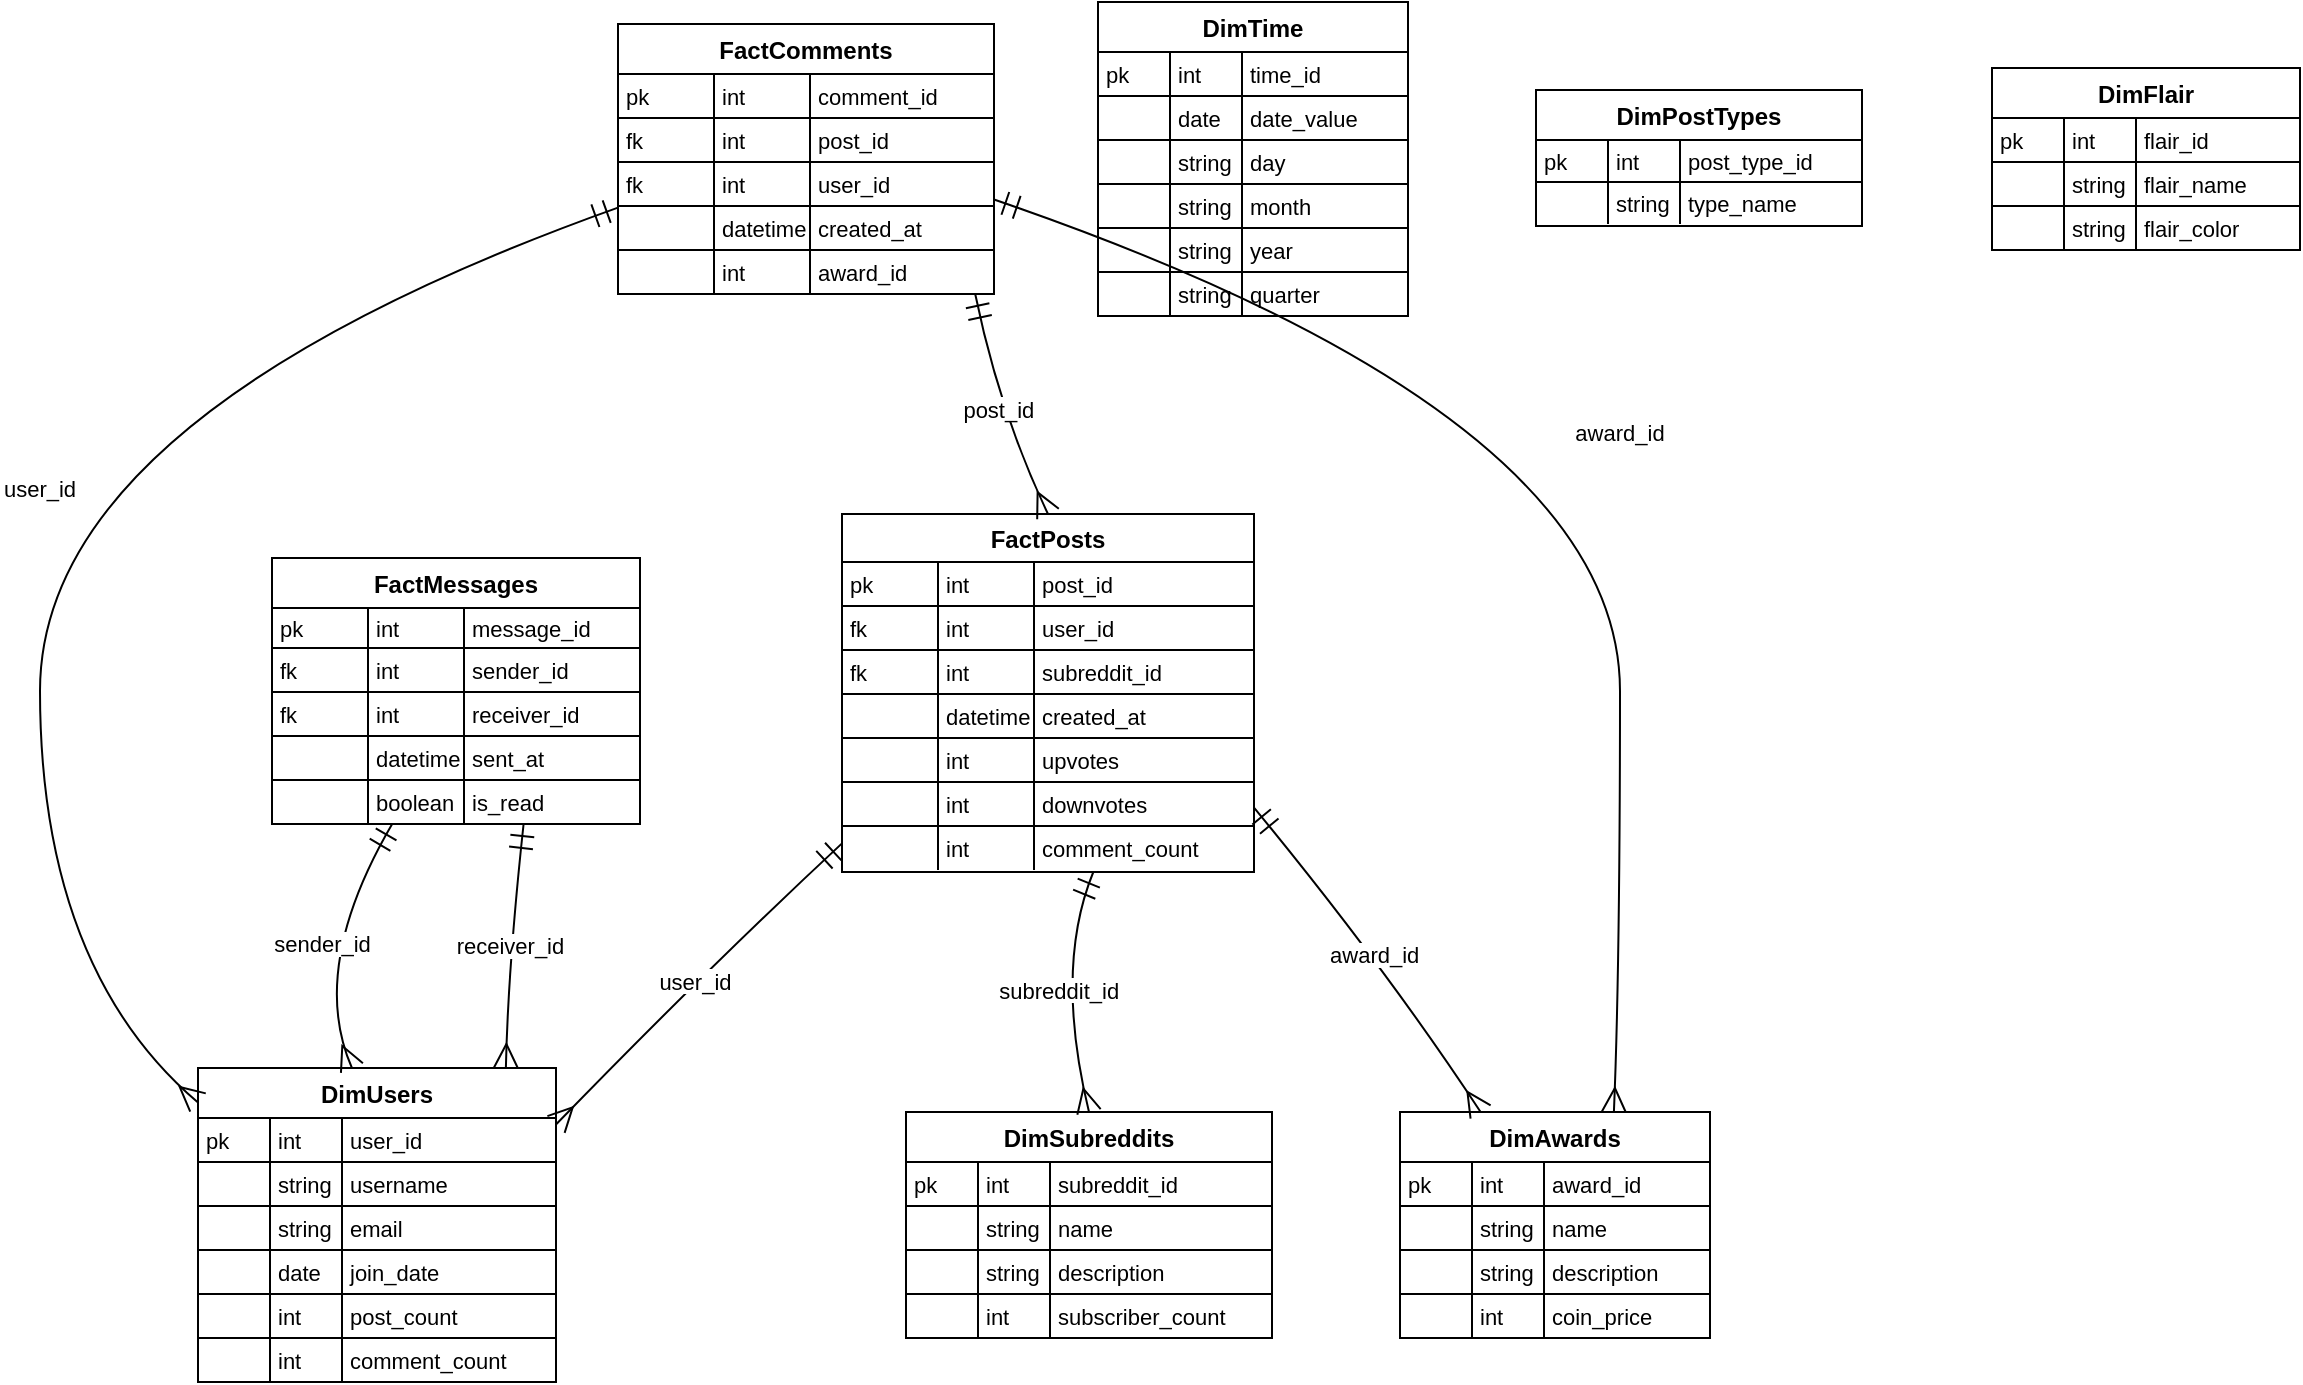 <mxfile version="24.8.0">
  <diagram name="Page-1" id="fTfZaMciG06bFJsiuwcQ">
    <mxGraphModel dx="757" dy="548" grid="1" gridSize="10" guides="1" tooltips="1" connect="1" arrows="1" fold="1" page="1" pageScale="1" pageWidth="850" pageHeight="1100" math="0" shadow="0">
      <root>
        <mxCell id="0" />
        <mxCell id="1" parent="0" />
        <mxCell id="lWV6CRHEqDXHxuD6eHE_-103" value="FactPosts" style="shape=table;startSize=24;container=1;collapsible=0;childLayout=tableLayout;fixedRows=1;rowLines=1;fontStyle=1;align=center;resizeLast=1;" parent="1" vertex="1">
          <mxGeometry x="421" y="276" width="206" height="179" as="geometry" />
        </mxCell>
        <mxCell id="lWV6CRHEqDXHxuD6eHE_-104" style="shape=tableRow;horizontal=0;startSize=0;swimlaneHead=0;swimlaneBody=0;fillColor=none;collapsible=0;dropTarget=0;points=[[0,0.5],[1,0.5]];portConstraint=eastwest;top=0;left=0;right=0;bottom=0;" parent="lWV6CRHEqDXHxuD6eHE_-103" vertex="1">
          <mxGeometry y="24" width="206" height="22" as="geometry" />
        </mxCell>
        <mxCell id="8ehOqKbZKY1BmfsN4_bB-17" value="pk" style="shape=partialRectangle;connectable=0;fillColor=none;top=0;left=0;bottom=0;right=0;align=left;spacingLeft=2;overflow=hidden;fontSize=11;" vertex="1" parent="lWV6CRHEqDXHxuD6eHE_-104">
          <mxGeometry width="48" height="22" as="geometry">
            <mxRectangle width="48" height="22" as="alternateBounds" />
          </mxGeometry>
        </mxCell>
        <mxCell id="lWV6CRHEqDXHxuD6eHE_-105" value="int" style="shape=partialRectangle;connectable=0;fillColor=none;top=0;left=0;bottom=0;right=0;align=left;spacingLeft=2;overflow=hidden;fontSize=11;" parent="lWV6CRHEqDXHxuD6eHE_-104" vertex="1">
          <mxGeometry x="48" width="48" height="22" as="geometry">
            <mxRectangle width="48" height="22" as="alternateBounds" />
          </mxGeometry>
        </mxCell>
        <mxCell id="lWV6CRHEqDXHxuD6eHE_-106" value="post_id" style="shape=partialRectangle;connectable=0;fillColor=none;top=0;left=0;bottom=0;right=0;align=left;spacingLeft=2;overflow=hidden;fontSize=11;" parent="lWV6CRHEqDXHxuD6eHE_-104" vertex="1">
          <mxGeometry x="96" width="110" height="22" as="geometry">
            <mxRectangle width="110" height="22" as="alternateBounds" />
          </mxGeometry>
        </mxCell>
        <mxCell id="lWV6CRHEqDXHxuD6eHE_-107" style="shape=tableRow;horizontal=0;startSize=0;swimlaneHead=0;swimlaneBody=0;fillColor=none;collapsible=0;dropTarget=0;points=[[0,0.5],[1,0.5]];portConstraint=eastwest;top=0;left=0;right=0;bottom=0;" parent="lWV6CRHEqDXHxuD6eHE_-103" vertex="1">
          <mxGeometry y="46" width="206" height="22" as="geometry" />
        </mxCell>
        <mxCell id="8ehOqKbZKY1BmfsN4_bB-18" value="fk" style="shape=partialRectangle;connectable=0;fillColor=none;top=0;left=0;bottom=0;right=0;align=left;spacingLeft=2;overflow=hidden;fontSize=11;" vertex="1" parent="lWV6CRHEqDXHxuD6eHE_-107">
          <mxGeometry width="48" height="22" as="geometry">
            <mxRectangle width="48" height="22" as="alternateBounds" />
          </mxGeometry>
        </mxCell>
        <mxCell id="lWV6CRHEqDXHxuD6eHE_-108" value="int" style="shape=partialRectangle;connectable=0;fillColor=none;top=0;left=0;bottom=0;right=0;align=left;spacingLeft=2;overflow=hidden;fontSize=11;" parent="lWV6CRHEqDXHxuD6eHE_-107" vertex="1">
          <mxGeometry x="48" width="48" height="22" as="geometry">
            <mxRectangle width="48" height="22" as="alternateBounds" />
          </mxGeometry>
        </mxCell>
        <mxCell id="lWV6CRHEqDXHxuD6eHE_-109" value="user_id" style="shape=partialRectangle;connectable=0;fillColor=none;top=0;left=0;bottom=0;right=0;align=left;spacingLeft=2;overflow=hidden;fontSize=11;" parent="lWV6CRHEqDXHxuD6eHE_-107" vertex="1">
          <mxGeometry x="96" width="110" height="22" as="geometry">
            <mxRectangle width="110" height="22" as="alternateBounds" />
          </mxGeometry>
        </mxCell>
        <mxCell id="lWV6CRHEqDXHxuD6eHE_-110" style="shape=tableRow;horizontal=0;startSize=0;swimlaneHead=0;swimlaneBody=0;fillColor=none;collapsible=0;dropTarget=0;points=[[0,0.5],[1,0.5]];portConstraint=eastwest;top=0;left=0;right=0;bottom=0;" parent="lWV6CRHEqDXHxuD6eHE_-103" vertex="1">
          <mxGeometry y="68" width="206" height="22" as="geometry" />
        </mxCell>
        <mxCell id="8ehOqKbZKY1BmfsN4_bB-19" value="fk" style="shape=partialRectangle;connectable=0;fillColor=none;top=0;left=0;bottom=0;right=0;align=left;spacingLeft=2;overflow=hidden;fontSize=11;" vertex="1" parent="lWV6CRHEqDXHxuD6eHE_-110">
          <mxGeometry width="48" height="22" as="geometry">
            <mxRectangle width="48" height="22" as="alternateBounds" />
          </mxGeometry>
        </mxCell>
        <mxCell id="lWV6CRHEqDXHxuD6eHE_-111" value="int" style="shape=partialRectangle;connectable=0;fillColor=none;top=0;left=0;bottom=0;right=0;align=left;spacingLeft=2;overflow=hidden;fontSize=11;" parent="lWV6CRHEqDXHxuD6eHE_-110" vertex="1">
          <mxGeometry x="48" width="48" height="22" as="geometry">
            <mxRectangle width="48" height="22" as="alternateBounds" />
          </mxGeometry>
        </mxCell>
        <mxCell id="lWV6CRHEqDXHxuD6eHE_-112" value="subreddit_id" style="shape=partialRectangle;connectable=0;fillColor=none;top=0;left=0;bottom=0;right=0;align=left;spacingLeft=2;overflow=hidden;fontSize=11;" parent="lWV6CRHEqDXHxuD6eHE_-110" vertex="1">
          <mxGeometry x="96" width="110" height="22" as="geometry">
            <mxRectangle width="110" height="22" as="alternateBounds" />
          </mxGeometry>
        </mxCell>
        <mxCell id="lWV6CRHEqDXHxuD6eHE_-113" style="shape=tableRow;horizontal=0;startSize=0;swimlaneHead=0;swimlaneBody=0;fillColor=none;collapsible=0;dropTarget=0;points=[[0,0.5],[1,0.5]];portConstraint=eastwest;top=0;left=0;right=0;bottom=0;" parent="lWV6CRHEqDXHxuD6eHE_-103" vertex="1">
          <mxGeometry y="90" width="206" height="22" as="geometry" />
        </mxCell>
        <mxCell id="8ehOqKbZKY1BmfsN4_bB-20" style="shape=partialRectangle;connectable=0;fillColor=none;top=0;left=0;bottom=0;right=0;align=left;spacingLeft=2;overflow=hidden;fontSize=11;" vertex="1" parent="lWV6CRHEqDXHxuD6eHE_-113">
          <mxGeometry width="48" height="22" as="geometry">
            <mxRectangle width="48" height="22" as="alternateBounds" />
          </mxGeometry>
        </mxCell>
        <mxCell id="lWV6CRHEqDXHxuD6eHE_-114" value="datetime" style="shape=partialRectangle;connectable=0;fillColor=none;top=0;left=0;bottom=0;right=0;align=left;spacingLeft=2;overflow=hidden;fontSize=11;" parent="lWV6CRHEqDXHxuD6eHE_-113" vertex="1">
          <mxGeometry x="48" width="48" height="22" as="geometry">
            <mxRectangle width="48" height="22" as="alternateBounds" />
          </mxGeometry>
        </mxCell>
        <mxCell id="lWV6CRHEqDXHxuD6eHE_-115" value="created_at" style="shape=partialRectangle;connectable=0;fillColor=none;top=0;left=0;bottom=0;right=0;align=left;spacingLeft=2;overflow=hidden;fontSize=11;" parent="lWV6CRHEqDXHxuD6eHE_-113" vertex="1">
          <mxGeometry x="96" width="110" height="22" as="geometry">
            <mxRectangle width="110" height="22" as="alternateBounds" />
          </mxGeometry>
        </mxCell>
        <mxCell id="lWV6CRHEqDXHxuD6eHE_-116" style="shape=tableRow;horizontal=0;startSize=0;swimlaneHead=0;swimlaneBody=0;fillColor=none;collapsible=0;dropTarget=0;points=[[0,0.5],[1,0.5]];portConstraint=eastwest;top=0;left=0;right=0;bottom=0;" parent="lWV6CRHEqDXHxuD6eHE_-103" vertex="1">
          <mxGeometry y="112" width="206" height="22" as="geometry" />
        </mxCell>
        <mxCell id="8ehOqKbZKY1BmfsN4_bB-21" style="shape=partialRectangle;connectable=0;fillColor=none;top=0;left=0;bottom=0;right=0;align=left;spacingLeft=2;overflow=hidden;fontSize=11;" vertex="1" parent="lWV6CRHEqDXHxuD6eHE_-116">
          <mxGeometry width="48" height="22" as="geometry">
            <mxRectangle width="48" height="22" as="alternateBounds" />
          </mxGeometry>
        </mxCell>
        <mxCell id="lWV6CRHEqDXHxuD6eHE_-117" value="int" style="shape=partialRectangle;connectable=0;fillColor=none;top=0;left=0;bottom=0;right=0;align=left;spacingLeft=2;overflow=hidden;fontSize=11;" parent="lWV6CRHEqDXHxuD6eHE_-116" vertex="1">
          <mxGeometry x="48" width="48" height="22" as="geometry">
            <mxRectangle width="48" height="22" as="alternateBounds" />
          </mxGeometry>
        </mxCell>
        <mxCell id="lWV6CRHEqDXHxuD6eHE_-118" value="upvotes" style="shape=partialRectangle;connectable=0;fillColor=none;top=0;left=0;bottom=0;right=0;align=left;spacingLeft=2;overflow=hidden;fontSize=11;" parent="lWV6CRHEqDXHxuD6eHE_-116" vertex="1">
          <mxGeometry x="96" width="110" height="22" as="geometry">
            <mxRectangle width="110" height="22" as="alternateBounds" />
          </mxGeometry>
        </mxCell>
        <mxCell id="lWV6CRHEqDXHxuD6eHE_-119" style="shape=tableRow;horizontal=0;startSize=0;swimlaneHead=0;swimlaneBody=0;fillColor=none;collapsible=0;dropTarget=0;points=[[0,0.5],[1,0.5]];portConstraint=eastwest;top=0;left=0;right=0;bottom=0;" parent="lWV6CRHEqDXHxuD6eHE_-103" vertex="1">
          <mxGeometry y="134" width="206" height="22" as="geometry" />
        </mxCell>
        <mxCell id="8ehOqKbZKY1BmfsN4_bB-22" style="shape=partialRectangle;connectable=0;fillColor=none;top=0;left=0;bottom=0;right=0;align=left;spacingLeft=2;overflow=hidden;fontSize=11;" vertex="1" parent="lWV6CRHEqDXHxuD6eHE_-119">
          <mxGeometry width="48" height="22" as="geometry">
            <mxRectangle width="48" height="22" as="alternateBounds" />
          </mxGeometry>
        </mxCell>
        <mxCell id="lWV6CRHEqDXHxuD6eHE_-120" value="int" style="shape=partialRectangle;connectable=0;fillColor=none;top=0;left=0;bottom=0;right=0;align=left;spacingLeft=2;overflow=hidden;fontSize=11;" parent="lWV6CRHEqDXHxuD6eHE_-119" vertex="1">
          <mxGeometry x="48" width="48" height="22" as="geometry">
            <mxRectangle width="48" height="22" as="alternateBounds" />
          </mxGeometry>
        </mxCell>
        <mxCell id="lWV6CRHEqDXHxuD6eHE_-121" value="downvotes" style="shape=partialRectangle;connectable=0;fillColor=none;top=0;left=0;bottom=0;right=0;align=left;spacingLeft=2;overflow=hidden;fontSize=11;" parent="lWV6CRHEqDXHxuD6eHE_-119" vertex="1">
          <mxGeometry x="96" width="110" height="22" as="geometry">
            <mxRectangle width="110" height="22" as="alternateBounds" />
          </mxGeometry>
        </mxCell>
        <mxCell id="lWV6CRHEqDXHxuD6eHE_-122" style="shape=tableRow;horizontal=0;startSize=0;swimlaneHead=0;swimlaneBody=0;fillColor=none;collapsible=0;dropTarget=0;points=[[0,0.5],[1,0.5]];portConstraint=eastwest;top=0;left=0;right=0;bottom=0;" parent="lWV6CRHEqDXHxuD6eHE_-103" vertex="1">
          <mxGeometry y="156" width="206" height="22" as="geometry" />
        </mxCell>
        <mxCell id="8ehOqKbZKY1BmfsN4_bB-23" style="shape=partialRectangle;connectable=0;fillColor=none;top=0;left=0;bottom=0;right=0;align=left;spacingLeft=2;overflow=hidden;fontSize=11;" vertex="1" parent="lWV6CRHEqDXHxuD6eHE_-122">
          <mxGeometry width="48" height="22" as="geometry">
            <mxRectangle width="48" height="22" as="alternateBounds" />
          </mxGeometry>
        </mxCell>
        <mxCell id="lWV6CRHEqDXHxuD6eHE_-123" value="int" style="shape=partialRectangle;connectable=0;fillColor=none;top=0;left=0;bottom=0;right=0;align=left;spacingLeft=2;overflow=hidden;fontSize=11;" parent="lWV6CRHEqDXHxuD6eHE_-122" vertex="1">
          <mxGeometry x="48" width="48" height="22" as="geometry">
            <mxRectangle width="48" height="22" as="alternateBounds" />
          </mxGeometry>
        </mxCell>
        <mxCell id="lWV6CRHEqDXHxuD6eHE_-124" value="comment_count" style="shape=partialRectangle;connectable=0;fillColor=none;top=0;left=0;bottom=0;right=0;align=left;spacingLeft=2;overflow=hidden;fontSize=11;" parent="lWV6CRHEqDXHxuD6eHE_-122" vertex="1">
          <mxGeometry x="96" width="110" height="22" as="geometry">
            <mxRectangle width="110" height="22" as="alternateBounds" />
          </mxGeometry>
        </mxCell>
        <mxCell id="lWV6CRHEqDXHxuD6eHE_-125" value="DimUsers" style="shape=table;startSize=25;container=1;collapsible=0;childLayout=tableLayout;fixedRows=1;rowLines=1;fontStyle=1;align=center;resizeLast=1;" parent="1" vertex="1">
          <mxGeometry x="99" y="553" width="179" height="157" as="geometry" />
        </mxCell>
        <mxCell id="lWV6CRHEqDXHxuD6eHE_-126" style="shape=tableRow;horizontal=0;startSize=0;swimlaneHead=0;swimlaneBody=0;fillColor=none;collapsible=0;dropTarget=0;points=[[0,0.5],[1,0.5]];portConstraint=eastwest;top=0;left=0;right=0;bottom=0;" parent="lWV6CRHEqDXHxuD6eHE_-125" vertex="1">
          <mxGeometry y="25" width="179" height="22" as="geometry" />
        </mxCell>
        <mxCell id="8ehOqKbZKY1BmfsN4_bB-40" value="pk" style="shape=partialRectangle;connectable=0;fillColor=none;top=0;left=0;bottom=0;right=0;align=left;spacingLeft=2;overflow=hidden;fontSize=11;" vertex="1" parent="lWV6CRHEqDXHxuD6eHE_-126">
          <mxGeometry width="36" height="22" as="geometry">
            <mxRectangle width="36" height="22" as="alternateBounds" />
          </mxGeometry>
        </mxCell>
        <mxCell id="lWV6CRHEqDXHxuD6eHE_-127" value="int" style="shape=partialRectangle;connectable=0;fillColor=none;top=0;left=0;bottom=0;right=0;align=left;spacingLeft=2;overflow=hidden;fontSize=11;" parent="lWV6CRHEqDXHxuD6eHE_-126" vertex="1">
          <mxGeometry x="36" width="36" height="22" as="geometry">
            <mxRectangle width="36" height="22" as="alternateBounds" />
          </mxGeometry>
        </mxCell>
        <mxCell id="lWV6CRHEqDXHxuD6eHE_-128" value="user_id" style="shape=partialRectangle;connectable=0;fillColor=none;top=0;left=0;bottom=0;right=0;align=left;spacingLeft=2;overflow=hidden;fontSize=11;" parent="lWV6CRHEqDXHxuD6eHE_-126" vertex="1">
          <mxGeometry x="72" width="107" height="22" as="geometry">
            <mxRectangle width="107" height="22" as="alternateBounds" />
          </mxGeometry>
        </mxCell>
        <mxCell id="lWV6CRHEqDXHxuD6eHE_-129" style="shape=tableRow;horizontal=0;startSize=0;swimlaneHead=0;swimlaneBody=0;fillColor=none;collapsible=0;dropTarget=0;points=[[0,0.5],[1,0.5]];portConstraint=eastwest;top=0;left=0;right=0;bottom=0;" parent="lWV6CRHEqDXHxuD6eHE_-125" vertex="1">
          <mxGeometry y="47" width="179" height="22" as="geometry" />
        </mxCell>
        <mxCell id="8ehOqKbZKY1BmfsN4_bB-41" style="shape=partialRectangle;connectable=0;fillColor=none;top=0;left=0;bottom=0;right=0;align=left;spacingLeft=2;overflow=hidden;fontSize=11;" vertex="1" parent="lWV6CRHEqDXHxuD6eHE_-129">
          <mxGeometry width="36" height="22" as="geometry">
            <mxRectangle width="36" height="22" as="alternateBounds" />
          </mxGeometry>
        </mxCell>
        <mxCell id="lWV6CRHEqDXHxuD6eHE_-130" value="string" style="shape=partialRectangle;connectable=0;fillColor=none;top=0;left=0;bottom=0;right=0;align=left;spacingLeft=2;overflow=hidden;fontSize=11;" parent="lWV6CRHEqDXHxuD6eHE_-129" vertex="1">
          <mxGeometry x="36" width="36" height="22" as="geometry">
            <mxRectangle width="36" height="22" as="alternateBounds" />
          </mxGeometry>
        </mxCell>
        <mxCell id="lWV6CRHEqDXHxuD6eHE_-131" value="username" style="shape=partialRectangle;connectable=0;fillColor=none;top=0;left=0;bottom=0;right=0;align=left;spacingLeft=2;overflow=hidden;fontSize=11;" parent="lWV6CRHEqDXHxuD6eHE_-129" vertex="1">
          <mxGeometry x="72" width="107" height="22" as="geometry">
            <mxRectangle width="107" height="22" as="alternateBounds" />
          </mxGeometry>
        </mxCell>
        <mxCell id="lWV6CRHEqDXHxuD6eHE_-132" style="shape=tableRow;horizontal=0;startSize=0;swimlaneHead=0;swimlaneBody=0;fillColor=none;collapsible=0;dropTarget=0;points=[[0,0.5],[1,0.5]];portConstraint=eastwest;top=0;left=0;right=0;bottom=0;" parent="lWV6CRHEqDXHxuD6eHE_-125" vertex="1">
          <mxGeometry y="69" width="179" height="22" as="geometry" />
        </mxCell>
        <mxCell id="8ehOqKbZKY1BmfsN4_bB-42" style="shape=partialRectangle;connectable=0;fillColor=none;top=0;left=0;bottom=0;right=0;align=left;spacingLeft=2;overflow=hidden;fontSize=11;" vertex="1" parent="lWV6CRHEqDXHxuD6eHE_-132">
          <mxGeometry width="36" height="22" as="geometry">
            <mxRectangle width="36" height="22" as="alternateBounds" />
          </mxGeometry>
        </mxCell>
        <mxCell id="lWV6CRHEqDXHxuD6eHE_-133" value="string" style="shape=partialRectangle;connectable=0;fillColor=none;top=0;left=0;bottom=0;right=0;align=left;spacingLeft=2;overflow=hidden;fontSize=11;" parent="lWV6CRHEqDXHxuD6eHE_-132" vertex="1">
          <mxGeometry x="36" width="36" height="22" as="geometry">
            <mxRectangle width="36" height="22" as="alternateBounds" />
          </mxGeometry>
        </mxCell>
        <mxCell id="lWV6CRHEqDXHxuD6eHE_-134" value="email" style="shape=partialRectangle;connectable=0;fillColor=none;top=0;left=0;bottom=0;right=0;align=left;spacingLeft=2;overflow=hidden;fontSize=11;" parent="lWV6CRHEqDXHxuD6eHE_-132" vertex="1">
          <mxGeometry x="72" width="107" height="22" as="geometry">
            <mxRectangle width="107" height="22" as="alternateBounds" />
          </mxGeometry>
        </mxCell>
        <mxCell id="lWV6CRHEqDXHxuD6eHE_-135" style="shape=tableRow;horizontal=0;startSize=0;swimlaneHead=0;swimlaneBody=0;fillColor=none;collapsible=0;dropTarget=0;points=[[0,0.5],[1,0.5]];portConstraint=eastwest;top=0;left=0;right=0;bottom=0;" parent="lWV6CRHEqDXHxuD6eHE_-125" vertex="1">
          <mxGeometry y="91" width="179" height="22" as="geometry" />
        </mxCell>
        <mxCell id="8ehOqKbZKY1BmfsN4_bB-43" style="shape=partialRectangle;connectable=0;fillColor=none;top=0;left=0;bottom=0;right=0;align=left;spacingLeft=2;overflow=hidden;fontSize=11;" vertex="1" parent="lWV6CRHEqDXHxuD6eHE_-135">
          <mxGeometry width="36" height="22" as="geometry">
            <mxRectangle width="36" height="22" as="alternateBounds" />
          </mxGeometry>
        </mxCell>
        <mxCell id="lWV6CRHEqDXHxuD6eHE_-136" value="date" style="shape=partialRectangle;connectable=0;fillColor=none;top=0;left=0;bottom=0;right=0;align=left;spacingLeft=2;overflow=hidden;fontSize=11;" parent="lWV6CRHEqDXHxuD6eHE_-135" vertex="1">
          <mxGeometry x="36" width="36" height="22" as="geometry">
            <mxRectangle width="36" height="22" as="alternateBounds" />
          </mxGeometry>
        </mxCell>
        <mxCell id="lWV6CRHEqDXHxuD6eHE_-137" value="join_date" style="shape=partialRectangle;connectable=0;fillColor=none;top=0;left=0;bottom=0;right=0;align=left;spacingLeft=2;overflow=hidden;fontSize=11;" parent="lWV6CRHEqDXHxuD6eHE_-135" vertex="1">
          <mxGeometry x="72" width="107" height="22" as="geometry">
            <mxRectangle width="107" height="22" as="alternateBounds" />
          </mxGeometry>
        </mxCell>
        <mxCell id="lWV6CRHEqDXHxuD6eHE_-138" style="shape=tableRow;horizontal=0;startSize=0;swimlaneHead=0;swimlaneBody=0;fillColor=none;collapsible=0;dropTarget=0;points=[[0,0.5],[1,0.5]];portConstraint=eastwest;top=0;left=0;right=0;bottom=0;" parent="lWV6CRHEqDXHxuD6eHE_-125" vertex="1">
          <mxGeometry y="113" width="179" height="22" as="geometry" />
        </mxCell>
        <mxCell id="8ehOqKbZKY1BmfsN4_bB-44" style="shape=partialRectangle;connectable=0;fillColor=none;top=0;left=0;bottom=0;right=0;align=left;spacingLeft=2;overflow=hidden;fontSize=11;" vertex="1" parent="lWV6CRHEqDXHxuD6eHE_-138">
          <mxGeometry width="36" height="22" as="geometry">
            <mxRectangle width="36" height="22" as="alternateBounds" />
          </mxGeometry>
        </mxCell>
        <mxCell id="lWV6CRHEqDXHxuD6eHE_-139" value="int" style="shape=partialRectangle;connectable=0;fillColor=none;top=0;left=0;bottom=0;right=0;align=left;spacingLeft=2;overflow=hidden;fontSize=11;" parent="lWV6CRHEqDXHxuD6eHE_-138" vertex="1">
          <mxGeometry x="36" width="36" height="22" as="geometry">
            <mxRectangle width="36" height="22" as="alternateBounds" />
          </mxGeometry>
        </mxCell>
        <mxCell id="lWV6CRHEqDXHxuD6eHE_-140" value="post_count" style="shape=partialRectangle;connectable=0;fillColor=none;top=0;left=0;bottom=0;right=0;align=left;spacingLeft=2;overflow=hidden;fontSize=11;" parent="lWV6CRHEqDXHxuD6eHE_-138" vertex="1">
          <mxGeometry x="72" width="107" height="22" as="geometry">
            <mxRectangle width="107" height="22" as="alternateBounds" />
          </mxGeometry>
        </mxCell>
        <mxCell id="lWV6CRHEqDXHxuD6eHE_-141" style="shape=tableRow;horizontal=0;startSize=0;swimlaneHead=0;swimlaneBody=0;fillColor=none;collapsible=0;dropTarget=0;points=[[0,0.5],[1,0.5]];portConstraint=eastwest;top=0;left=0;right=0;bottom=0;" parent="lWV6CRHEqDXHxuD6eHE_-125" vertex="1">
          <mxGeometry y="135" width="179" height="22" as="geometry" />
        </mxCell>
        <mxCell id="8ehOqKbZKY1BmfsN4_bB-45" style="shape=partialRectangle;connectable=0;fillColor=none;top=0;left=0;bottom=0;right=0;align=left;spacingLeft=2;overflow=hidden;fontSize=11;" vertex="1" parent="lWV6CRHEqDXHxuD6eHE_-141">
          <mxGeometry width="36" height="22" as="geometry">
            <mxRectangle width="36" height="22" as="alternateBounds" />
          </mxGeometry>
        </mxCell>
        <mxCell id="lWV6CRHEqDXHxuD6eHE_-142" value="int" style="shape=partialRectangle;connectable=0;fillColor=none;top=0;left=0;bottom=0;right=0;align=left;spacingLeft=2;overflow=hidden;fontSize=11;" parent="lWV6CRHEqDXHxuD6eHE_-141" vertex="1">
          <mxGeometry x="36" width="36" height="22" as="geometry">
            <mxRectangle width="36" height="22" as="alternateBounds" />
          </mxGeometry>
        </mxCell>
        <mxCell id="lWV6CRHEqDXHxuD6eHE_-143" value="comment_count" style="shape=partialRectangle;connectable=0;fillColor=none;top=0;left=0;bottom=0;right=0;align=left;spacingLeft=2;overflow=hidden;fontSize=11;" parent="lWV6CRHEqDXHxuD6eHE_-141" vertex="1">
          <mxGeometry x="72" width="107" height="22" as="geometry">
            <mxRectangle width="107" height="22" as="alternateBounds" />
          </mxGeometry>
        </mxCell>
        <mxCell id="lWV6CRHEqDXHxuD6eHE_-144" value="DimSubreddits" style="shape=table;startSize=25;container=1;collapsible=0;childLayout=tableLayout;fixedRows=1;rowLines=1;fontStyle=1;align=center;resizeLast=1;" parent="1" vertex="1">
          <mxGeometry x="453" y="575" width="183" height="113" as="geometry" />
        </mxCell>
        <mxCell id="lWV6CRHEqDXHxuD6eHE_-145" style="shape=tableRow;horizontal=0;startSize=0;swimlaneHead=0;swimlaneBody=0;fillColor=none;collapsible=0;dropTarget=0;points=[[0,0.5],[1,0.5]];portConstraint=eastwest;top=0;left=0;right=0;bottom=0;" parent="lWV6CRHEqDXHxuD6eHE_-144" vertex="1">
          <mxGeometry y="25" width="183" height="22" as="geometry" />
        </mxCell>
        <mxCell id="8ehOqKbZKY1BmfsN4_bB-46" value="pk" style="shape=partialRectangle;connectable=0;fillColor=none;top=0;left=0;bottom=0;right=0;align=left;spacingLeft=2;overflow=hidden;fontSize=11;" vertex="1" parent="lWV6CRHEqDXHxuD6eHE_-145">
          <mxGeometry width="36" height="22" as="geometry">
            <mxRectangle width="36" height="22" as="alternateBounds" />
          </mxGeometry>
        </mxCell>
        <mxCell id="lWV6CRHEqDXHxuD6eHE_-146" value="int" style="shape=partialRectangle;connectable=0;fillColor=none;top=0;left=0;bottom=0;right=0;align=left;spacingLeft=2;overflow=hidden;fontSize=11;" parent="lWV6CRHEqDXHxuD6eHE_-145" vertex="1">
          <mxGeometry x="36" width="36" height="22" as="geometry">
            <mxRectangle width="36" height="22" as="alternateBounds" />
          </mxGeometry>
        </mxCell>
        <mxCell id="lWV6CRHEqDXHxuD6eHE_-147" value="subreddit_id" style="shape=partialRectangle;connectable=0;fillColor=none;top=0;left=0;bottom=0;right=0;align=left;spacingLeft=2;overflow=hidden;fontSize=11;" parent="lWV6CRHEqDXHxuD6eHE_-145" vertex="1">
          <mxGeometry x="72" width="111" height="22" as="geometry">
            <mxRectangle width="111" height="22" as="alternateBounds" />
          </mxGeometry>
        </mxCell>
        <mxCell id="lWV6CRHEqDXHxuD6eHE_-148" style="shape=tableRow;horizontal=0;startSize=0;swimlaneHead=0;swimlaneBody=0;fillColor=none;collapsible=0;dropTarget=0;points=[[0,0.5],[1,0.5]];portConstraint=eastwest;top=0;left=0;right=0;bottom=0;" parent="lWV6CRHEqDXHxuD6eHE_-144" vertex="1">
          <mxGeometry y="47" width="183" height="22" as="geometry" />
        </mxCell>
        <mxCell id="8ehOqKbZKY1BmfsN4_bB-47" style="shape=partialRectangle;connectable=0;fillColor=none;top=0;left=0;bottom=0;right=0;align=left;spacingLeft=2;overflow=hidden;fontSize=11;" vertex="1" parent="lWV6CRHEqDXHxuD6eHE_-148">
          <mxGeometry width="36" height="22" as="geometry">
            <mxRectangle width="36" height="22" as="alternateBounds" />
          </mxGeometry>
        </mxCell>
        <mxCell id="lWV6CRHEqDXHxuD6eHE_-149" value="string" style="shape=partialRectangle;connectable=0;fillColor=none;top=0;left=0;bottom=0;right=0;align=left;spacingLeft=2;overflow=hidden;fontSize=11;" parent="lWV6CRHEqDXHxuD6eHE_-148" vertex="1">
          <mxGeometry x="36" width="36" height="22" as="geometry">
            <mxRectangle width="36" height="22" as="alternateBounds" />
          </mxGeometry>
        </mxCell>
        <mxCell id="lWV6CRHEqDXHxuD6eHE_-150" value="name" style="shape=partialRectangle;connectable=0;fillColor=none;top=0;left=0;bottom=0;right=0;align=left;spacingLeft=2;overflow=hidden;fontSize=11;" parent="lWV6CRHEqDXHxuD6eHE_-148" vertex="1">
          <mxGeometry x="72" width="111" height="22" as="geometry">
            <mxRectangle width="111" height="22" as="alternateBounds" />
          </mxGeometry>
        </mxCell>
        <mxCell id="lWV6CRHEqDXHxuD6eHE_-151" style="shape=tableRow;horizontal=0;startSize=0;swimlaneHead=0;swimlaneBody=0;fillColor=none;collapsible=0;dropTarget=0;points=[[0,0.5],[1,0.5]];portConstraint=eastwest;top=0;left=0;right=0;bottom=0;" parent="lWV6CRHEqDXHxuD6eHE_-144" vertex="1">
          <mxGeometry y="69" width="183" height="22" as="geometry" />
        </mxCell>
        <mxCell id="8ehOqKbZKY1BmfsN4_bB-48" style="shape=partialRectangle;connectable=0;fillColor=none;top=0;left=0;bottom=0;right=0;align=left;spacingLeft=2;overflow=hidden;fontSize=11;" vertex="1" parent="lWV6CRHEqDXHxuD6eHE_-151">
          <mxGeometry width="36" height="22" as="geometry">
            <mxRectangle width="36" height="22" as="alternateBounds" />
          </mxGeometry>
        </mxCell>
        <mxCell id="lWV6CRHEqDXHxuD6eHE_-152" value="string" style="shape=partialRectangle;connectable=0;fillColor=none;top=0;left=0;bottom=0;right=0;align=left;spacingLeft=2;overflow=hidden;fontSize=11;" parent="lWV6CRHEqDXHxuD6eHE_-151" vertex="1">
          <mxGeometry x="36" width="36" height="22" as="geometry">
            <mxRectangle width="36" height="22" as="alternateBounds" />
          </mxGeometry>
        </mxCell>
        <mxCell id="lWV6CRHEqDXHxuD6eHE_-153" value="description" style="shape=partialRectangle;connectable=0;fillColor=none;top=0;left=0;bottom=0;right=0;align=left;spacingLeft=2;overflow=hidden;fontSize=11;" parent="lWV6CRHEqDXHxuD6eHE_-151" vertex="1">
          <mxGeometry x="72" width="111" height="22" as="geometry">
            <mxRectangle width="111" height="22" as="alternateBounds" />
          </mxGeometry>
        </mxCell>
        <mxCell id="lWV6CRHEqDXHxuD6eHE_-154" style="shape=tableRow;horizontal=0;startSize=0;swimlaneHead=0;swimlaneBody=0;fillColor=none;collapsible=0;dropTarget=0;points=[[0,0.5],[1,0.5]];portConstraint=eastwest;top=0;left=0;right=0;bottom=0;" parent="lWV6CRHEqDXHxuD6eHE_-144" vertex="1">
          <mxGeometry y="91" width="183" height="22" as="geometry" />
        </mxCell>
        <mxCell id="8ehOqKbZKY1BmfsN4_bB-49" style="shape=partialRectangle;connectable=0;fillColor=none;top=0;left=0;bottom=0;right=0;align=left;spacingLeft=2;overflow=hidden;fontSize=11;" vertex="1" parent="lWV6CRHEqDXHxuD6eHE_-154">
          <mxGeometry width="36" height="22" as="geometry">
            <mxRectangle width="36" height="22" as="alternateBounds" />
          </mxGeometry>
        </mxCell>
        <mxCell id="lWV6CRHEqDXHxuD6eHE_-155" value="int" style="shape=partialRectangle;connectable=0;fillColor=none;top=0;left=0;bottom=0;right=0;align=left;spacingLeft=2;overflow=hidden;fontSize=11;" parent="lWV6CRHEqDXHxuD6eHE_-154" vertex="1">
          <mxGeometry x="36" width="36" height="22" as="geometry">
            <mxRectangle width="36" height="22" as="alternateBounds" />
          </mxGeometry>
        </mxCell>
        <mxCell id="lWV6CRHEqDXHxuD6eHE_-156" value="subscriber_count" style="shape=partialRectangle;connectable=0;fillColor=none;top=0;left=0;bottom=0;right=0;align=left;spacingLeft=2;overflow=hidden;fontSize=11;" parent="lWV6CRHEqDXHxuD6eHE_-154" vertex="1">
          <mxGeometry x="72" width="111" height="22" as="geometry">
            <mxRectangle width="111" height="22" as="alternateBounds" />
          </mxGeometry>
        </mxCell>
        <mxCell id="lWV6CRHEqDXHxuD6eHE_-157" value="FactComments" style="shape=table;startSize=25;container=1;collapsible=0;childLayout=tableLayout;fixedRows=1;rowLines=1;fontStyle=1;align=center;resizeLast=1;" parent="1" vertex="1">
          <mxGeometry x="309" y="31" width="188" height="135" as="geometry" />
        </mxCell>
        <mxCell id="lWV6CRHEqDXHxuD6eHE_-158" style="shape=tableRow;horizontal=0;startSize=0;swimlaneHead=0;swimlaneBody=0;fillColor=none;collapsible=0;dropTarget=0;points=[[0,0.5],[1,0.5]];portConstraint=eastwest;top=0;left=0;right=0;bottom=0;" parent="lWV6CRHEqDXHxuD6eHE_-157" vertex="1">
          <mxGeometry y="25" width="188" height="22" as="geometry" />
        </mxCell>
        <mxCell id="8ehOqKbZKY1BmfsN4_bB-24" value="pk" style="shape=partialRectangle;connectable=0;fillColor=none;top=0;left=0;bottom=0;right=0;align=left;spacingLeft=2;overflow=hidden;fontSize=11;" vertex="1" parent="lWV6CRHEqDXHxuD6eHE_-158">
          <mxGeometry width="48" height="22" as="geometry">
            <mxRectangle width="48" height="22" as="alternateBounds" />
          </mxGeometry>
        </mxCell>
        <mxCell id="lWV6CRHEqDXHxuD6eHE_-159" value="int" style="shape=partialRectangle;connectable=0;fillColor=none;top=0;left=0;bottom=0;right=0;align=left;spacingLeft=2;overflow=hidden;fontSize=11;" parent="lWV6CRHEqDXHxuD6eHE_-158" vertex="1">
          <mxGeometry x="48" width="48" height="22" as="geometry">
            <mxRectangle width="48" height="22" as="alternateBounds" />
          </mxGeometry>
        </mxCell>
        <mxCell id="lWV6CRHEqDXHxuD6eHE_-160" value="comment_id" style="shape=partialRectangle;connectable=0;fillColor=none;top=0;left=0;bottom=0;right=0;align=left;spacingLeft=2;overflow=hidden;fontSize=11;" parent="lWV6CRHEqDXHxuD6eHE_-158" vertex="1">
          <mxGeometry x="96" width="92" height="22" as="geometry">
            <mxRectangle width="92" height="22" as="alternateBounds" />
          </mxGeometry>
        </mxCell>
        <mxCell id="lWV6CRHEqDXHxuD6eHE_-161" style="shape=tableRow;horizontal=0;startSize=0;swimlaneHead=0;swimlaneBody=0;fillColor=none;collapsible=0;dropTarget=0;points=[[0,0.5],[1,0.5]];portConstraint=eastwest;top=0;left=0;right=0;bottom=0;" parent="lWV6CRHEqDXHxuD6eHE_-157" vertex="1">
          <mxGeometry y="47" width="188" height="22" as="geometry" />
        </mxCell>
        <mxCell id="8ehOqKbZKY1BmfsN4_bB-25" value="fk" style="shape=partialRectangle;connectable=0;fillColor=none;top=0;left=0;bottom=0;right=0;align=left;spacingLeft=2;overflow=hidden;fontSize=11;" vertex="1" parent="lWV6CRHEqDXHxuD6eHE_-161">
          <mxGeometry width="48" height="22" as="geometry">
            <mxRectangle width="48" height="22" as="alternateBounds" />
          </mxGeometry>
        </mxCell>
        <mxCell id="lWV6CRHEqDXHxuD6eHE_-162" value="int" style="shape=partialRectangle;connectable=0;fillColor=none;top=0;left=0;bottom=0;right=0;align=left;spacingLeft=2;overflow=hidden;fontSize=11;" parent="lWV6CRHEqDXHxuD6eHE_-161" vertex="1">
          <mxGeometry x="48" width="48" height="22" as="geometry">
            <mxRectangle width="48" height="22" as="alternateBounds" />
          </mxGeometry>
        </mxCell>
        <mxCell id="lWV6CRHEqDXHxuD6eHE_-163" value="post_id" style="shape=partialRectangle;connectable=0;fillColor=none;top=0;left=0;bottom=0;right=0;align=left;spacingLeft=2;overflow=hidden;fontSize=11;" parent="lWV6CRHEqDXHxuD6eHE_-161" vertex="1">
          <mxGeometry x="96" width="92" height="22" as="geometry">
            <mxRectangle width="92" height="22" as="alternateBounds" />
          </mxGeometry>
        </mxCell>
        <mxCell id="lWV6CRHEqDXHxuD6eHE_-164" style="shape=tableRow;horizontal=0;startSize=0;swimlaneHead=0;swimlaneBody=0;fillColor=none;collapsible=0;dropTarget=0;points=[[0,0.5],[1,0.5]];portConstraint=eastwest;top=0;left=0;right=0;bottom=0;" parent="lWV6CRHEqDXHxuD6eHE_-157" vertex="1">
          <mxGeometry y="69" width="188" height="22" as="geometry" />
        </mxCell>
        <mxCell id="8ehOqKbZKY1BmfsN4_bB-26" value="fk" style="shape=partialRectangle;connectable=0;fillColor=none;top=0;left=0;bottom=0;right=0;align=left;spacingLeft=2;overflow=hidden;fontSize=11;" vertex="1" parent="lWV6CRHEqDXHxuD6eHE_-164">
          <mxGeometry width="48" height="22" as="geometry">
            <mxRectangle width="48" height="22" as="alternateBounds" />
          </mxGeometry>
        </mxCell>
        <mxCell id="lWV6CRHEqDXHxuD6eHE_-165" value="int" style="shape=partialRectangle;connectable=0;fillColor=none;top=0;left=0;bottom=0;right=0;align=left;spacingLeft=2;overflow=hidden;fontSize=11;" parent="lWV6CRHEqDXHxuD6eHE_-164" vertex="1">
          <mxGeometry x="48" width="48" height="22" as="geometry">
            <mxRectangle width="48" height="22" as="alternateBounds" />
          </mxGeometry>
        </mxCell>
        <mxCell id="lWV6CRHEqDXHxuD6eHE_-166" value="user_id" style="shape=partialRectangle;connectable=0;fillColor=none;top=0;left=0;bottom=0;right=0;align=left;spacingLeft=2;overflow=hidden;fontSize=11;" parent="lWV6CRHEqDXHxuD6eHE_-164" vertex="1">
          <mxGeometry x="96" width="92" height="22" as="geometry">
            <mxRectangle width="92" height="22" as="alternateBounds" />
          </mxGeometry>
        </mxCell>
        <mxCell id="lWV6CRHEqDXHxuD6eHE_-167" style="shape=tableRow;horizontal=0;startSize=0;swimlaneHead=0;swimlaneBody=0;fillColor=none;collapsible=0;dropTarget=0;points=[[0,0.5],[1,0.5]];portConstraint=eastwest;top=0;left=0;right=0;bottom=0;" parent="lWV6CRHEqDXHxuD6eHE_-157" vertex="1">
          <mxGeometry y="91" width="188" height="22" as="geometry" />
        </mxCell>
        <mxCell id="8ehOqKbZKY1BmfsN4_bB-27" style="shape=partialRectangle;connectable=0;fillColor=none;top=0;left=0;bottom=0;right=0;align=left;spacingLeft=2;overflow=hidden;fontSize=11;" vertex="1" parent="lWV6CRHEqDXHxuD6eHE_-167">
          <mxGeometry width="48" height="22" as="geometry">
            <mxRectangle width="48" height="22" as="alternateBounds" />
          </mxGeometry>
        </mxCell>
        <mxCell id="lWV6CRHEqDXHxuD6eHE_-168" value="datetime" style="shape=partialRectangle;connectable=0;fillColor=none;top=0;left=0;bottom=0;right=0;align=left;spacingLeft=2;overflow=hidden;fontSize=11;" parent="lWV6CRHEqDXHxuD6eHE_-167" vertex="1">
          <mxGeometry x="48" width="48" height="22" as="geometry">
            <mxRectangle width="48" height="22" as="alternateBounds" />
          </mxGeometry>
        </mxCell>
        <mxCell id="lWV6CRHEqDXHxuD6eHE_-169" value="created_at" style="shape=partialRectangle;connectable=0;fillColor=none;top=0;left=0;bottom=0;right=0;align=left;spacingLeft=2;overflow=hidden;fontSize=11;" parent="lWV6CRHEqDXHxuD6eHE_-167" vertex="1">
          <mxGeometry x="96" width="92" height="22" as="geometry">
            <mxRectangle width="92" height="22" as="alternateBounds" />
          </mxGeometry>
        </mxCell>
        <mxCell id="lWV6CRHEqDXHxuD6eHE_-170" style="shape=tableRow;horizontal=0;startSize=0;swimlaneHead=0;swimlaneBody=0;fillColor=none;collapsible=0;dropTarget=0;points=[[0,0.5],[1,0.5]];portConstraint=eastwest;top=0;left=0;right=0;bottom=0;" parent="lWV6CRHEqDXHxuD6eHE_-157" vertex="1">
          <mxGeometry y="113" width="188" height="22" as="geometry" />
        </mxCell>
        <mxCell id="8ehOqKbZKY1BmfsN4_bB-28" style="shape=partialRectangle;connectable=0;fillColor=none;top=0;left=0;bottom=0;right=0;align=left;spacingLeft=2;overflow=hidden;fontSize=11;" vertex="1" parent="lWV6CRHEqDXHxuD6eHE_-170">
          <mxGeometry width="48" height="22" as="geometry">
            <mxRectangle width="48" height="22" as="alternateBounds" />
          </mxGeometry>
        </mxCell>
        <mxCell id="lWV6CRHEqDXHxuD6eHE_-171" value="int" style="shape=partialRectangle;connectable=0;fillColor=none;top=0;left=0;bottom=0;right=0;align=left;spacingLeft=2;overflow=hidden;fontSize=11;" parent="lWV6CRHEqDXHxuD6eHE_-170" vertex="1">
          <mxGeometry x="48" width="48" height="22" as="geometry">
            <mxRectangle width="48" height="22" as="alternateBounds" />
          </mxGeometry>
        </mxCell>
        <mxCell id="lWV6CRHEqDXHxuD6eHE_-172" value="award_id" style="shape=partialRectangle;connectable=0;fillColor=none;top=0;left=0;bottom=0;right=0;align=left;spacingLeft=2;overflow=hidden;fontSize=11;" parent="lWV6CRHEqDXHxuD6eHE_-170" vertex="1">
          <mxGeometry x="96" width="92" height="22" as="geometry">
            <mxRectangle width="92" height="22" as="alternateBounds" />
          </mxGeometry>
        </mxCell>
        <mxCell id="lWV6CRHEqDXHxuD6eHE_-173" value="FactMessages" style="shape=table;startSize=25;container=1;collapsible=0;childLayout=tableLayout;fixedRows=1;rowLines=1;fontStyle=1;align=center;resizeLast=1;" parent="1" vertex="1">
          <mxGeometry x="136" y="298" width="184" height="133" as="geometry" />
        </mxCell>
        <mxCell id="lWV6CRHEqDXHxuD6eHE_-174" style="shape=tableRow;horizontal=0;startSize=0;swimlaneHead=0;swimlaneBody=0;fillColor=none;collapsible=0;dropTarget=0;points=[[0,0.5],[1,0.5]];portConstraint=eastwest;top=0;left=0;right=0;bottom=0;" parent="lWV6CRHEqDXHxuD6eHE_-173" vertex="1">
          <mxGeometry y="25" width="184" height="20" as="geometry" />
        </mxCell>
        <mxCell id="8ehOqKbZKY1BmfsN4_bB-12" value="pk" style="shape=partialRectangle;connectable=0;fillColor=none;top=0;left=0;bottom=0;right=0;align=left;spacingLeft=2;overflow=hidden;fontSize=11;" vertex="1" parent="lWV6CRHEqDXHxuD6eHE_-174">
          <mxGeometry width="48" height="20" as="geometry">
            <mxRectangle width="48" height="20" as="alternateBounds" />
          </mxGeometry>
        </mxCell>
        <mxCell id="lWV6CRHEqDXHxuD6eHE_-175" value="int" style="shape=partialRectangle;connectable=0;fillColor=none;top=0;left=0;bottom=0;right=0;align=left;spacingLeft=2;overflow=hidden;fontSize=11;" parent="lWV6CRHEqDXHxuD6eHE_-174" vertex="1">
          <mxGeometry x="48" width="48" height="20" as="geometry">
            <mxRectangle width="48" height="20" as="alternateBounds" />
          </mxGeometry>
        </mxCell>
        <mxCell id="lWV6CRHEqDXHxuD6eHE_-176" value="message_id" style="shape=partialRectangle;connectable=0;fillColor=none;top=0;left=0;bottom=0;right=0;align=left;spacingLeft=2;overflow=hidden;fontSize=11;" parent="lWV6CRHEqDXHxuD6eHE_-174" vertex="1">
          <mxGeometry x="96" width="88" height="20" as="geometry">
            <mxRectangle width="88" height="20" as="alternateBounds" />
          </mxGeometry>
        </mxCell>
        <mxCell id="lWV6CRHEqDXHxuD6eHE_-177" style="shape=tableRow;horizontal=0;startSize=0;swimlaneHead=0;swimlaneBody=0;fillColor=none;collapsible=0;dropTarget=0;points=[[0,0.5],[1,0.5]];portConstraint=eastwest;top=0;left=0;right=0;bottom=0;" parent="lWV6CRHEqDXHxuD6eHE_-173" vertex="1">
          <mxGeometry y="45" width="184" height="22" as="geometry" />
        </mxCell>
        <mxCell id="8ehOqKbZKY1BmfsN4_bB-13" value="fk" style="shape=partialRectangle;connectable=0;fillColor=none;top=0;left=0;bottom=0;right=0;align=left;spacingLeft=2;overflow=hidden;fontSize=11;" vertex="1" parent="lWV6CRHEqDXHxuD6eHE_-177">
          <mxGeometry width="48" height="22" as="geometry">
            <mxRectangle width="48" height="22" as="alternateBounds" />
          </mxGeometry>
        </mxCell>
        <mxCell id="lWV6CRHEqDXHxuD6eHE_-178" value="int" style="shape=partialRectangle;connectable=0;fillColor=none;top=0;left=0;bottom=0;right=0;align=left;spacingLeft=2;overflow=hidden;fontSize=11;" parent="lWV6CRHEqDXHxuD6eHE_-177" vertex="1">
          <mxGeometry x="48" width="48" height="22" as="geometry">
            <mxRectangle width="48" height="22" as="alternateBounds" />
          </mxGeometry>
        </mxCell>
        <mxCell id="lWV6CRHEqDXHxuD6eHE_-179" value="sender_id" style="shape=partialRectangle;connectable=0;fillColor=none;top=0;left=0;bottom=0;right=0;align=left;spacingLeft=2;overflow=hidden;fontSize=11;" parent="lWV6CRHEqDXHxuD6eHE_-177" vertex="1">
          <mxGeometry x="96" width="88" height="22" as="geometry">
            <mxRectangle width="88" height="22" as="alternateBounds" />
          </mxGeometry>
        </mxCell>
        <mxCell id="lWV6CRHEqDXHxuD6eHE_-180" style="shape=tableRow;horizontal=0;startSize=0;swimlaneHead=0;swimlaneBody=0;fillColor=none;collapsible=0;dropTarget=0;points=[[0,0.5],[1,0.5]];portConstraint=eastwest;top=0;left=0;right=0;bottom=0;" parent="lWV6CRHEqDXHxuD6eHE_-173" vertex="1">
          <mxGeometry y="67" width="184" height="22" as="geometry" />
        </mxCell>
        <mxCell id="8ehOqKbZKY1BmfsN4_bB-14" value="fk" style="shape=partialRectangle;connectable=0;fillColor=none;top=0;left=0;bottom=0;right=0;align=left;spacingLeft=2;overflow=hidden;fontSize=11;" vertex="1" parent="lWV6CRHEqDXHxuD6eHE_-180">
          <mxGeometry width="48" height="22" as="geometry">
            <mxRectangle width="48" height="22" as="alternateBounds" />
          </mxGeometry>
        </mxCell>
        <mxCell id="lWV6CRHEqDXHxuD6eHE_-181" value="int" style="shape=partialRectangle;connectable=0;fillColor=none;top=0;left=0;bottom=0;right=0;align=left;spacingLeft=2;overflow=hidden;fontSize=11;" parent="lWV6CRHEqDXHxuD6eHE_-180" vertex="1">
          <mxGeometry x="48" width="48" height="22" as="geometry">
            <mxRectangle width="48" height="22" as="alternateBounds" />
          </mxGeometry>
        </mxCell>
        <mxCell id="lWV6CRHEqDXHxuD6eHE_-182" value="receiver_id" style="shape=partialRectangle;connectable=0;fillColor=none;top=0;left=0;bottom=0;right=0;align=left;spacingLeft=2;overflow=hidden;fontSize=11;" parent="lWV6CRHEqDXHxuD6eHE_-180" vertex="1">
          <mxGeometry x="96" width="88" height="22" as="geometry">
            <mxRectangle width="88" height="22" as="alternateBounds" />
          </mxGeometry>
        </mxCell>
        <mxCell id="lWV6CRHEqDXHxuD6eHE_-183" style="shape=tableRow;horizontal=0;startSize=0;swimlaneHead=0;swimlaneBody=0;fillColor=none;collapsible=0;dropTarget=0;points=[[0,0.5],[1,0.5]];portConstraint=eastwest;top=0;left=0;right=0;bottom=0;" parent="lWV6CRHEqDXHxuD6eHE_-173" vertex="1">
          <mxGeometry y="89" width="184" height="22" as="geometry" />
        </mxCell>
        <mxCell id="8ehOqKbZKY1BmfsN4_bB-15" style="shape=partialRectangle;connectable=0;fillColor=none;top=0;left=0;bottom=0;right=0;align=left;spacingLeft=2;overflow=hidden;fontSize=11;" vertex="1" parent="lWV6CRHEqDXHxuD6eHE_-183">
          <mxGeometry width="48" height="22" as="geometry">
            <mxRectangle width="48" height="22" as="alternateBounds" />
          </mxGeometry>
        </mxCell>
        <mxCell id="lWV6CRHEqDXHxuD6eHE_-184" value="datetime" style="shape=partialRectangle;connectable=0;fillColor=none;top=0;left=0;bottom=0;right=0;align=left;spacingLeft=2;overflow=hidden;fontSize=11;" parent="lWV6CRHEqDXHxuD6eHE_-183" vertex="1">
          <mxGeometry x="48" width="48" height="22" as="geometry">
            <mxRectangle width="48" height="22" as="alternateBounds" />
          </mxGeometry>
        </mxCell>
        <mxCell id="lWV6CRHEqDXHxuD6eHE_-185" value="sent_at" style="shape=partialRectangle;connectable=0;fillColor=none;top=0;left=0;bottom=0;right=0;align=left;spacingLeft=2;overflow=hidden;fontSize=11;" parent="lWV6CRHEqDXHxuD6eHE_-183" vertex="1">
          <mxGeometry x="96" width="88" height="22" as="geometry">
            <mxRectangle width="88" height="22" as="alternateBounds" />
          </mxGeometry>
        </mxCell>
        <mxCell id="lWV6CRHEqDXHxuD6eHE_-186" style="shape=tableRow;horizontal=0;startSize=0;swimlaneHead=0;swimlaneBody=0;fillColor=none;collapsible=0;dropTarget=0;points=[[0,0.5],[1,0.5]];portConstraint=eastwest;top=0;left=0;right=0;bottom=0;" parent="lWV6CRHEqDXHxuD6eHE_-173" vertex="1">
          <mxGeometry y="111" width="184" height="22" as="geometry" />
        </mxCell>
        <mxCell id="8ehOqKbZKY1BmfsN4_bB-16" style="shape=partialRectangle;connectable=0;fillColor=none;top=0;left=0;bottom=0;right=0;align=left;spacingLeft=2;overflow=hidden;fontSize=11;" vertex="1" parent="lWV6CRHEqDXHxuD6eHE_-186">
          <mxGeometry width="48" height="22" as="geometry">
            <mxRectangle width="48" height="22" as="alternateBounds" />
          </mxGeometry>
        </mxCell>
        <mxCell id="lWV6CRHEqDXHxuD6eHE_-187" value="boolean" style="shape=partialRectangle;connectable=0;fillColor=none;top=0;left=0;bottom=0;right=0;align=left;spacingLeft=2;overflow=hidden;fontSize=11;" parent="lWV6CRHEqDXHxuD6eHE_-186" vertex="1">
          <mxGeometry x="48" width="48" height="22" as="geometry">
            <mxRectangle width="48" height="22" as="alternateBounds" />
          </mxGeometry>
        </mxCell>
        <mxCell id="lWV6CRHEqDXHxuD6eHE_-188" value="is_read" style="shape=partialRectangle;connectable=0;fillColor=none;top=0;left=0;bottom=0;right=0;align=left;spacingLeft=2;overflow=hidden;fontSize=11;" parent="lWV6CRHEqDXHxuD6eHE_-186" vertex="1">
          <mxGeometry x="96" width="88" height="22" as="geometry">
            <mxRectangle width="88" height="22" as="alternateBounds" />
          </mxGeometry>
        </mxCell>
        <mxCell id="lWV6CRHEqDXHxuD6eHE_-189" value="DimAwards" style="shape=table;startSize=25;container=1;collapsible=0;childLayout=tableLayout;fixedRows=1;rowLines=1;fontStyle=1;align=center;resizeLast=1;" parent="1" vertex="1">
          <mxGeometry x="700" y="575" width="155" height="113" as="geometry" />
        </mxCell>
        <mxCell id="lWV6CRHEqDXHxuD6eHE_-190" style="shape=tableRow;horizontal=0;startSize=0;swimlaneHead=0;swimlaneBody=0;fillColor=none;collapsible=0;dropTarget=0;points=[[0,0.5],[1,0.5]];portConstraint=eastwest;top=0;left=0;right=0;bottom=0;" parent="lWV6CRHEqDXHxuD6eHE_-189" vertex="1">
          <mxGeometry y="25" width="155" height="22" as="geometry" />
        </mxCell>
        <mxCell id="8ehOqKbZKY1BmfsN4_bB-50" value="pk" style="shape=partialRectangle;connectable=0;fillColor=none;top=0;left=0;bottom=0;right=0;align=left;spacingLeft=2;overflow=hidden;fontSize=11;" vertex="1" parent="lWV6CRHEqDXHxuD6eHE_-190">
          <mxGeometry width="36" height="22" as="geometry">
            <mxRectangle width="36" height="22" as="alternateBounds" />
          </mxGeometry>
        </mxCell>
        <mxCell id="lWV6CRHEqDXHxuD6eHE_-191" value="int" style="shape=partialRectangle;connectable=0;fillColor=none;top=0;left=0;bottom=0;right=0;align=left;spacingLeft=2;overflow=hidden;fontSize=11;" parent="lWV6CRHEqDXHxuD6eHE_-190" vertex="1">
          <mxGeometry x="36" width="36" height="22" as="geometry">
            <mxRectangle width="36" height="22" as="alternateBounds" />
          </mxGeometry>
        </mxCell>
        <mxCell id="lWV6CRHEqDXHxuD6eHE_-192" value="award_id" style="shape=partialRectangle;connectable=0;fillColor=none;top=0;left=0;bottom=0;right=0;align=left;spacingLeft=2;overflow=hidden;fontSize=11;" parent="lWV6CRHEqDXHxuD6eHE_-190" vertex="1">
          <mxGeometry x="72" width="83" height="22" as="geometry">
            <mxRectangle width="83" height="22" as="alternateBounds" />
          </mxGeometry>
        </mxCell>
        <mxCell id="lWV6CRHEqDXHxuD6eHE_-193" style="shape=tableRow;horizontal=0;startSize=0;swimlaneHead=0;swimlaneBody=0;fillColor=none;collapsible=0;dropTarget=0;points=[[0,0.5],[1,0.5]];portConstraint=eastwest;top=0;left=0;right=0;bottom=0;" parent="lWV6CRHEqDXHxuD6eHE_-189" vertex="1">
          <mxGeometry y="47" width="155" height="22" as="geometry" />
        </mxCell>
        <mxCell id="8ehOqKbZKY1BmfsN4_bB-51" style="shape=partialRectangle;connectable=0;fillColor=none;top=0;left=0;bottom=0;right=0;align=left;spacingLeft=2;overflow=hidden;fontSize=11;" vertex="1" parent="lWV6CRHEqDXHxuD6eHE_-193">
          <mxGeometry width="36" height="22" as="geometry">
            <mxRectangle width="36" height="22" as="alternateBounds" />
          </mxGeometry>
        </mxCell>
        <mxCell id="lWV6CRHEqDXHxuD6eHE_-194" value="string" style="shape=partialRectangle;connectable=0;fillColor=none;top=0;left=0;bottom=0;right=0;align=left;spacingLeft=2;overflow=hidden;fontSize=11;" parent="lWV6CRHEqDXHxuD6eHE_-193" vertex="1">
          <mxGeometry x="36" width="36" height="22" as="geometry">
            <mxRectangle width="36" height="22" as="alternateBounds" />
          </mxGeometry>
        </mxCell>
        <mxCell id="lWV6CRHEqDXHxuD6eHE_-195" value="name" style="shape=partialRectangle;connectable=0;fillColor=none;top=0;left=0;bottom=0;right=0;align=left;spacingLeft=2;overflow=hidden;fontSize=11;" parent="lWV6CRHEqDXHxuD6eHE_-193" vertex="1">
          <mxGeometry x="72" width="83" height="22" as="geometry">
            <mxRectangle width="83" height="22" as="alternateBounds" />
          </mxGeometry>
        </mxCell>
        <mxCell id="lWV6CRHEqDXHxuD6eHE_-196" style="shape=tableRow;horizontal=0;startSize=0;swimlaneHead=0;swimlaneBody=0;fillColor=none;collapsible=0;dropTarget=0;points=[[0,0.5],[1,0.5]];portConstraint=eastwest;top=0;left=0;right=0;bottom=0;" parent="lWV6CRHEqDXHxuD6eHE_-189" vertex="1">
          <mxGeometry y="69" width="155" height="22" as="geometry" />
        </mxCell>
        <mxCell id="8ehOqKbZKY1BmfsN4_bB-52" style="shape=partialRectangle;connectable=0;fillColor=none;top=0;left=0;bottom=0;right=0;align=left;spacingLeft=2;overflow=hidden;fontSize=11;" vertex="1" parent="lWV6CRHEqDXHxuD6eHE_-196">
          <mxGeometry width="36" height="22" as="geometry">
            <mxRectangle width="36" height="22" as="alternateBounds" />
          </mxGeometry>
        </mxCell>
        <mxCell id="lWV6CRHEqDXHxuD6eHE_-197" value="string" style="shape=partialRectangle;connectable=0;fillColor=none;top=0;left=0;bottom=0;right=0;align=left;spacingLeft=2;overflow=hidden;fontSize=11;" parent="lWV6CRHEqDXHxuD6eHE_-196" vertex="1">
          <mxGeometry x="36" width="36" height="22" as="geometry">
            <mxRectangle width="36" height="22" as="alternateBounds" />
          </mxGeometry>
        </mxCell>
        <mxCell id="lWV6CRHEqDXHxuD6eHE_-198" value="description" style="shape=partialRectangle;connectable=0;fillColor=none;top=0;left=0;bottom=0;right=0;align=left;spacingLeft=2;overflow=hidden;fontSize=11;" parent="lWV6CRHEqDXHxuD6eHE_-196" vertex="1">
          <mxGeometry x="72" width="83" height="22" as="geometry">
            <mxRectangle width="83" height="22" as="alternateBounds" />
          </mxGeometry>
        </mxCell>
        <mxCell id="lWV6CRHEqDXHxuD6eHE_-199" style="shape=tableRow;horizontal=0;startSize=0;swimlaneHead=0;swimlaneBody=0;fillColor=none;collapsible=0;dropTarget=0;points=[[0,0.5],[1,0.5]];portConstraint=eastwest;top=0;left=0;right=0;bottom=0;" parent="lWV6CRHEqDXHxuD6eHE_-189" vertex="1">
          <mxGeometry y="91" width="155" height="22" as="geometry" />
        </mxCell>
        <mxCell id="8ehOqKbZKY1BmfsN4_bB-53" style="shape=partialRectangle;connectable=0;fillColor=none;top=0;left=0;bottom=0;right=0;align=left;spacingLeft=2;overflow=hidden;fontSize=11;" vertex="1" parent="lWV6CRHEqDXHxuD6eHE_-199">
          <mxGeometry width="36" height="22" as="geometry">
            <mxRectangle width="36" height="22" as="alternateBounds" />
          </mxGeometry>
        </mxCell>
        <mxCell id="lWV6CRHEqDXHxuD6eHE_-200" value="int" style="shape=partialRectangle;connectable=0;fillColor=none;top=0;left=0;bottom=0;right=0;align=left;spacingLeft=2;overflow=hidden;fontSize=11;" parent="lWV6CRHEqDXHxuD6eHE_-199" vertex="1">
          <mxGeometry x="36" width="36" height="22" as="geometry">
            <mxRectangle width="36" height="22" as="alternateBounds" />
          </mxGeometry>
        </mxCell>
        <mxCell id="lWV6CRHEqDXHxuD6eHE_-201" value="coin_price" style="shape=partialRectangle;connectable=0;fillColor=none;top=0;left=0;bottom=0;right=0;align=left;spacingLeft=2;overflow=hidden;fontSize=11;" parent="lWV6CRHEqDXHxuD6eHE_-199" vertex="1">
          <mxGeometry x="72" width="83" height="22" as="geometry">
            <mxRectangle width="83" height="22" as="alternateBounds" />
          </mxGeometry>
        </mxCell>
        <mxCell id="lWV6CRHEqDXHxuD6eHE_-202" value="DimTime" style="shape=table;startSize=25;container=1;collapsible=0;childLayout=tableLayout;fixedRows=1;rowLines=1;fontStyle=1;align=center;resizeLast=1;" parent="1" vertex="1">
          <mxGeometry x="549" y="20" width="155" height="157" as="geometry" />
        </mxCell>
        <mxCell id="lWV6CRHEqDXHxuD6eHE_-203" style="shape=tableRow;horizontal=0;startSize=0;swimlaneHead=0;swimlaneBody=0;fillColor=none;collapsible=0;dropTarget=0;points=[[0,0.5],[1,0.5]];portConstraint=eastwest;top=0;left=0;right=0;bottom=0;" parent="lWV6CRHEqDXHxuD6eHE_-202" vertex="1">
          <mxGeometry y="25" width="155" height="22" as="geometry" />
        </mxCell>
        <mxCell id="8ehOqKbZKY1BmfsN4_bB-29" value="pk" style="shape=partialRectangle;connectable=0;fillColor=none;top=0;left=0;bottom=0;right=0;align=left;spacingLeft=2;overflow=hidden;fontSize=11;" vertex="1" parent="lWV6CRHEqDXHxuD6eHE_-203">
          <mxGeometry width="36" height="22" as="geometry">
            <mxRectangle width="36" height="22" as="alternateBounds" />
          </mxGeometry>
        </mxCell>
        <mxCell id="lWV6CRHEqDXHxuD6eHE_-204" value="int" style="shape=partialRectangle;connectable=0;fillColor=none;top=0;left=0;bottom=0;right=0;align=left;spacingLeft=2;overflow=hidden;fontSize=11;" parent="lWV6CRHEqDXHxuD6eHE_-203" vertex="1">
          <mxGeometry x="36" width="36" height="22" as="geometry">
            <mxRectangle width="36" height="22" as="alternateBounds" />
          </mxGeometry>
        </mxCell>
        <mxCell id="lWV6CRHEqDXHxuD6eHE_-205" value="time_id" style="shape=partialRectangle;connectable=0;fillColor=none;top=0;left=0;bottom=0;right=0;align=left;spacingLeft=2;overflow=hidden;fontSize=11;" parent="lWV6CRHEqDXHxuD6eHE_-203" vertex="1">
          <mxGeometry x="72" width="83" height="22" as="geometry">
            <mxRectangle width="83" height="22" as="alternateBounds" />
          </mxGeometry>
        </mxCell>
        <mxCell id="lWV6CRHEqDXHxuD6eHE_-206" style="shape=tableRow;horizontal=0;startSize=0;swimlaneHead=0;swimlaneBody=0;fillColor=none;collapsible=0;dropTarget=0;points=[[0,0.5],[1,0.5]];portConstraint=eastwest;top=0;left=0;right=0;bottom=0;" parent="lWV6CRHEqDXHxuD6eHE_-202" vertex="1">
          <mxGeometry y="47" width="155" height="22" as="geometry" />
        </mxCell>
        <mxCell id="8ehOqKbZKY1BmfsN4_bB-30" style="shape=partialRectangle;connectable=0;fillColor=none;top=0;left=0;bottom=0;right=0;align=left;spacingLeft=2;overflow=hidden;fontSize=11;" vertex="1" parent="lWV6CRHEqDXHxuD6eHE_-206">
          <mxGeometry width="36" height="22" as="geometry">
            <mxRectangle width="36" height="22" as="alternateBounds" />
          </mxGeometry>
        </mxCell>
        <mxCell id="lWV6CRHEqDXHxuD6eHE_-207" value="date" style="shape=partialRectangle;connectable=0;fillColor=none;top=0;left=0;bottom=0;right=0;align=left;spacingLeft=2;overflow=hidden;fontSize=11;" parent="lWV6CRHEqDXHxuD6eHE_-206" vertex="1">
          <mxGeometry x="36" width="36" height="22" as="geometry">
            <mxRectangle width="36" height="22" as="alternateBounds" />
          </mxGeometry>
        </mxCell>
        <mxCell id="lWV6CRHEqDXHxuD6eHE_-208" value="date_value" style="shape=partialRectangle;connectable=0;fillColor=none;top=0;left=0;bottom=0;right=0;align=left;spacingLeft=2;overflow=hidden;fontSize=11;" parent="lWV6CRHEqDXHxuD6eHE_-206" vertex="1">
          <mxGeometry x="72" width="83" height="22" as="geometry">
            <mxRectangle width="83" height="22" as="alternateBounds" />
          </mxGeometry>
        </mxCell>
        <mxCell id="lWV6CRHEqDXHxuD6eHE_-209" style="shape=tableRow;horizontal=0;startSize=0;swimlaneHead=0;swimlaneBody=0;fillColor=none;collapsible=0;dropTarget=0;points=[[0,0.5],[1,0.5]];portConstraint=eastwest;top=0;left=0;right=0;bottom=0;" parent="lWV6CRHEqDXHxuD6eHE_-202" vertex="1">
          <mxGeometry y="69" width="155" height="22" as="geometry" />
        </mxCell>
        <mxCell id="8ehOqKbZKY1BmfsN4_bB-31" style="shape=partialRectangle;connectable=0;fillColor=none;top=0;left=0;bottom=0;right=0;align=left;spacingLeft=2;overflow=hidden;fontSize=11;" vertex="1" parent="lWV6CRHEqDXHxuD6eHE_-209">
          <mxGeometry width="36" height="22" as="geometry">
            <mxRectangle width="36" height="22" as="alternateBounds" />
          </mxGeometry>
        </mxCell>
        <mxCell id="lWV6CRHEqDXHxuD6eHE_-210" value="string" style="shape=partialRectangle;connectable=0;fillColor=none;top=0;left=0;bottom=0;right=0;align=left;spacingLeft=2;overflow=hidden;fontSize=11;" parent="lWV6CRHEqDXHxuD6eHE_-209" vertex="1">
          <mxGeometry x="36" width="36" height="22" as="geometry">
            <mxRectangle width="36" height="22" as="alternateBounds" />
          </mxGeometry>
        </mxCell>
        <mxCell id="lWV6CRHEqDXHxuD6eHE_-211" value="day" style="shape=partialRectangle;connectable=0;fillColor=none;top=0;left=0;bottom=0;right=0;align=left;spacingLeft=2;overflow=hidden;fontSize=11;" parent="lWV6CRHEqDXHxuD6eHE_-209" vertex="1">
          <mxGeometry x="72" width="83" height="22" as="geometry">
            <mxRectangle width="83" height="22" as="alternateBounds" />
          </mxGeometry>
        </mxCell>
        <mxCell id="lWV6CRHEqDXHxuD6eHE_-212" style="shape=tableRow;horizontal=0;startSize=0;swimlaneHead=0;swimlaneBody=0;fillColor=none;collapsible=0;dropTarget=0;points=[[0,0.5],[1,0.5]];portConstraint=eastwest;top=0;left=0;right=0;bottom=0;" parent="lWV6CRHEqDXHxuD6eHE_-202" vertex="1">
          <mxGeometry y="91" width="155" height="22" as="geometry" />
        </mxCell>
        <mxCell id="8ehOqKbZKY1BmfsN4_bB-32" style="shape=partialRectangle;connectable=0;fillColor=none;top=0;left=0;bottom=0;right=0;align=left;spacingLeft=2;overflow=hidden;fontSize=11;" vertex="1" parent="lWV6CRHEqDXHxuD6eHE_-212">
          <mxGeometry width="36" height="22" as="geometry">
            <mxRectangle width="36" height="22" as="alternateBounds" />
          </mxGeometry>
        </mxCell>
        <mxCell id="lWV6CRHEqDXHxuD6eHE_-213" value="string" style="shape=partialRectangle;connectable=0;fillColor=none;top=0;left=0;bottom=0;right=0;align=left;spacingLeft=2;overflow=hidden;fontSize=11;" parent="lWV6CRHEqDXHxuD6eHE_-212" vertex="1">
          <mxGeometry x="36" width="36" height="22" as="geometry">
            <mxRectangle width="36" height="22" as="alternateBounds" />
          </mxGeometry>
        </mxCell>
        <mxCell id="lWV6CRHEqDXHxuD6eHE_-214" value="month" style="shape=partialRectangle;connectable=0;fillColor=none;top=0;left=0;bottom=0;right=0;align=left;spacingLeft=2;overflow=hidden;fontSize=11;" parent="lWV6CRHEqDXHxuD6eHE_-212" vertex="1">
          <mxGeometry x="72" width="83" height="22" as="geometry">
            <mxRectangle width="83" height="22" as="alternateBounds" />
          </mxGeometry>
        </mxCell>
        <mxCell id="lWV6CRHEqDXHxuD6eHE_-215" style="shape=tableRow;horizontal=0;startSize=0;swimlaneHead=0;swimlaneBody=0;fillColor=none;collapsible=0;dropTarget=0;points=[[0,0.5],[1,0.5]];portConstraint=eastwest;top=0;left=0;right=0;bottom=0;" parent="lWV6CRHEqDXHxuD6eHE_-202" vertex="1">
          <mxGeometry y="113" width="155" height="22" as="geometry" />
        </mxCell>
        <mxCell id="8ehOqKbZKY1BmfsN4_bB-33" style="shape=partialRectangle;connectable=0;fillColor=none;top=0;left=0;bottom=0;right=0;align=left;spacingLeft=2;overflow=hidden;fontSize=11;" vertex="1" parent="lWV6CRHEqDXHxuD6eHE_-215">
          <mxGeometry width="36" height="22" as="geometry">
            <mxRectangle width="36" height="22" as="alternateBounds" />
          </mxGeometry>
        </mxCell>
        <mxCell id="lWV6CRHEqDXHxuD6eHE_-216" value="string" style="shape=partialRectangle;connectable=0;fillColor=none;top=0;left=0;bottom=0;right=0;align=left;spacingLeft=2;overflow=hidden;fontSize=11;" parent="lWV6CRHEqDXHxuD6eHE_-215" vertex="1">
          <mxGeometry x="36" width="36" height="22" as="geometry">
            <mxRectangle width="36" height="22" as="alternateBounds" />
          </mxGeometry>
        </mxCell>
        <mxCell id="lWV6CRHEqDXHxuD6eHE_-217" value="year" style="shape=partialRectangle;connectable=0;fillColor=none;top=0;left=0;bottom=0;right=0;align=left;spacingLeft=2;overflow=hidden;fontSize=11;" parent="lWV6CRHEqDXHxuD6eHE_-215" vertex="1">
          <mxGeometry x="72" width="83" height="22" as="geometry">
            <mxRectangle width="83" height="22" as="alternateBounds" />
          </mxGeometry>
        </mxCell>
        <mxCell id="lWV6CRHEqDXHxuD6eHE_-218" style="shape=tableRow;horizontal=0;startSize=0;swimlaneHead=0;swimlaneBody=0;fillColor=none;collapsible=0;dropTarget=0;points=[[0,0.5],[1,0.5]];portConstraint=eastwest;top=0;left=0;right=0;bottom=0;" parent="lWV6CRHEqDXHxuD6eHE_-202" vertex="1">
          <mxGeometry y="135" width="155" height="22" as="geometry" />
        </mxCell>
        <mxCell id="8ehOqKbZKY1BmfsN4_bB-34" style="shape=partialRectangle;connectable=0;fillColor=none;top=0;left=0;bottom=0;right=0;align=left;spacingLeft=2;overflow=hidden;fontSize=11;" vertex="1" parent="lWV6CRHEqDXHxuD6eHE_-218">
          <mxGeometry width="36" height="22" as="geometry">
            <mxRectangle width="36" height="22" as="alternateBounds" />
          </mxGeometry>
        </mxCell>
        <mxCell id="lWV6CRHEqDXHxuD6eHE_-219" value="string" style="shape=partialRectangle;connectable=0;fillColor=none;top=0;left=0;bottom=0;right=0;align=left;spacingLeft=2;overflow=hidden;fontSize=11;" parent="lWV6CRHEqDXHxuD6eHE_-218" vertex="1">
          <mxGeometry x="36" width="36" height="22" as="geometry">
            <mxRectangle width="36" height="22" as="alternateBounds" />
          </mxGeometry>
        </mxCell>
        <mxCell id="lWV6CRHEqDXHxuD6eHE_-220" value="quarter" style="shape=partialRectangle;connectable=0;fillColor=none;top=0;left=0;bottom=0;right=0;align=left;spacingLeft=2;overflow=hidden;fontSize=11;" parent="lWV6CRHEqDXHxuD6eHE_-218" vertex="1">
          <mxGeometry x="72" width="83" height="22" as="geometry">
            <mxRectangle width="83" height="22" as="alternateBounds" />
          </mxGeometry>
        </mxCell>
        <mxCell id="lWV6CRHEqDXHxuD6eHE_-221" value="DimPostTypes" style="shape=table;startSize=25;container=1;collapsible=0;childLayout=tableLayout;fixedRows=1;rowLines=1;fontStyle=1;align=center;resizeLast=1;" parent="1" vertex="1">
          <mxGeometry x="768" y="64" width="163" height="68" as="geometry" />
        </mxCell>
        <mxCell id="lWV6CRHEqDXHxuD6eHE_-222" style="shape=tableRow;horizontal=0;startSize=0;swimlaneHead=0;swimlaneBody=0;fillColor=none;collapsible=0;dropTarget=0;points=[[0,0.5],[1,0.5]];portConstraint=eastwest;top=0;left=0;right=0;bottom=0;" parent="lWV6CRHEqDXHxuD6eHE_-221" vertex="1">
          <mxGeometry y="25" width="163" height="21" as="geometry" />
        </mxCell>
        <mxCell id="8ehOqKbZKY1BmfsN4_bB-35" value="pk" style="shape=partialRectangle;connectable=0;fillColor=none;top=0;left=0;bottom=0;right=0;align=left;spacingLeft=2;overflow=hidden;fontSize=11;" vertex="1" parent="lWV6CRHEqDXHxuD6eHE_-222">
          <mxGeometry width="36" height="21" as="geometry">
            <mxRectangle width="36" height="21" as="alternateBounds" />
          </mxGeometry>
        </mxCell>
        <mxCell id="lWV6CRHEqDXHxuD6eHE_-223" value="int" style="shape=partialRectangle;connectable=0;fillColor=none;top=0;left=0;bottom=0;right=0;align=left;spacingLeft=2;overflow=hidden;fontSize=11;" parent="lWV6CRHEqDXHxuD6eHE_-222" vertex="1">
          <mxGeometry x="36" width="36" height="21" as="geometry">
            <mxRectangle width="36" height="21" as="alternateBounds" />
          </mxGeometry>
        </mxCell>
        <mxCell id="lWV6CRHEqDXHxuD6eHE_-224" value="post_type_id" style="shape=partialRectangle;connectable=0;fillColor=none;top=0;left=0;bottom=0;right=0;align=left;spacingLeft=2;overflow=hidden;fontSize=11;" parent="lWV6CRHEqDXHxuD6eHE_-222" vertex="1">
          <mxGeometry x="72" width="91" height="21" as="geometry">
            <mxRectangle width="91" height="21" as="alternateBounds" />
          </mxGeometry>
        </mxCell>
        <mxCell id="lWV6CRHEqDXHxuD6eHE_-225" style="shape=tableRow;horizontal=0;startSize=0;swimlaneHead=0;swimlaneBody=0;fillColor=none;collapsible=0;dropTarget=0;points=[[0,0.5],[1,0.5]];portConstraint=eastwest;top=0;left=0;right=0;bottom=0;" parent="lWV6CRHEqDXHxuD6eHE_-221" vertex="1">
          <mxGeometry y="46" width="163" height="21" as="geometry" />
        </mxCell>
        <mxCell id="8ehOqKbZKY1BmfsN4_bB-36" style="shape=partialRectangle;connectable=0;fillColor=none;top=0;left=0;bottom=0;right=0;align=left;spacingLeft=2;overflow=hidden;fontSize=11;" vertex="1" parent="lWV6CRHEqDXHxuD6eHE_-225">
          <mxGeometry width="36" height="21" as="geometry">
            <mxRectangle width="36" height="21" as="alternateBounds" />
          </mxGeometry>
        </mxCell>
        <mxCell id="lWV6CRHEqDXHxuD6eHE_-226" value="string" style="shape=partialRectangle;connectable=0;fillColor=none;top=0;left=0;bottom=0;right=0;align=left;spacingLeft=2;overflow=hidden;fontSize=11;" parent="lWV6CRHEqDXHxuD6eHE_-225" vertex="1">
          <mxGeometry x="36" width="36" height="21" as="geometry">
            <mxRectangle width="36" height="21" as="alternateBounds" />
          </mxGeometry>
        </mxCell>
        <mxCell id="lWV6CRHEqDXHxuD6eHE_-227" value="type_name" style="shape=partialRectangle;connectable=0;fillColor=none;top=0;left=0;bottom=0;right=0;align=left;spacingLeft=2;overflow=hidden;fontSize=11;" parent="lWV6CRHEqDXHxuD6eHE_-225" vertex="1">
          <mxGeometry x="72" width="91" height="21" as="geometry">
            <mxRectangle width="91" height="21" as="alternateBounds" />
          </mxGeometry>
        </mxCell>
        <mxCell id="lWV6CRHEqDXHxuD6eHE_-228" value="DimFlair" style="shape=table;startSize=25;container=1;collapsible=0;childLayout=tableLayout;fixedRows=1;rowLines=1;fontStyle=1;align=center;resizeLast=1;" parent="1" vertex="1">
          <mxGeometry x="996" y="53" width="154" height="91" as="geometry" />
        </mxCell>
        <mxCell id="lWV6CRHEqDXHxuD6eHE_-229" style="shape=tableRow;horizontal=0;startSize=0;swimlaneHead=0;swimlaneBody=0;fillColor=none;collapsible=0;dropTarget=0;points=[[0,0.5],[1,0.5]];portConstraint=eastwest;top=0;left=0;right=0;bottom=0;" parent="lWV6CRHEqDXHxuD6eHE_-228" vertex="1">
          <mxGeometry y="25" width="154" height="22" as="geometry" />
        </mxCell>
        <mxCell id="8ehOqKbZKY1BmfsN4_bB-37" value="pk" style="shape=partialRectangle;connectable=0;fillColor=none;top=0;left=0;bottom=0;right=0;align=left;spacingLeft=2;overflow=hidden;fontSize=11;" vertex="1" parent="lWV6CRHEqDXHxuD6eHE_-229">
          <mxGeometry width="36" height="22" as="geometry">
            <mxRectangle width="36" height="22" as="alternateBounds" />
          </mxGeometry>
        </mxCell>
        <mxCell id="lWV6CRHEqDXHxuD6eHE_-230" value="int" style="shape=partialRectangle;connectable=0;fillColor=none;top=0;left=0;bottom=0;right=0;align=left;spacingLeft=2;overflow=hidden;fontSize=11;" parent="lWV6CRHEqDXHxuD6eHE_-229" vertex="1">
          <mxGeometry x="36" width="36" height="22" as="geometry">
            <mxRectangle width="36" height="22" as="alternateBounds" />
          </mxGeometry>
        </mxCell>
        <mxCell id="lWV6CRHEqDXHxuD6eHE_-231" value="flair_id" style="shape=partialRectangle;connectable=0;fillColor=none;top=0;left=0;bottom=0;right=0;align=left;spacingLeft=2;overflow=hidden;fontSize=11;" parent="lWV6CRHEqDXHxuD6eHE_-229" vertex="1">
          <mxGeometry x="72" width="82" height="22" as="geometry">
            <mxRectangle width="82" height="22" as="alternateBounds" />
          </mxGeometry>
        </mxCell>
        <mxCell id="lWV6CRHEqDXHxuD6eHE_-232" style="shape=tableRow;horizontal=0;startSize=0;swimlaneHead=0;swimlaneBody=0;fillColor=none;collapsible=0;dropTarget=0;points=[[0,0.5],[1,0.5]];portConstraint=eastwest;top=0;left=0;right=0;bottom=0;" parent="lWV6CRHEqDXHxuD6eHE_-228" vertex="1">
          <mxGeometry y="47" width="154" height="22" as="geometry" />
        </mxCell>
        <mxCell id="8ehOqKbZKY1BmfsN4_bB-38" style="shape=partialRectangle;connectable=0;fillColor=none;top=0;left=0;bottom=0;right=0;align=left;spacingLeft=2;overflow=hidden;fontSize=11;" vertex="1" parent="lWV6CRHEqDXHxuD6eHE_-232">
          <mxGeometry width="36" height="22" as="geometry">
            <mxRectangle width="36" height="22" as="alternateBounds" />
          </mxGeometry>
        </mxCell>
        <mxCell id="lWV6CRHEqDXHxuD6eHE_-233" value="string" style="shape=partialRectangle;connectable=0;fillColor=none;top=0;left=0;bottom=0;right=0;align=left;spacingLeft=2;overflow=hidden;fontSize=11;" parent="lWV6CRHEqDXHxuD6eHE_-232" vertex="1">
          <mxGeometry x="36" width="36" height="22" as="geometry">
            <mxRectangle width="36" height="22" as="alternateBounds" />
          </mxGeometry>
        </mxCell>
        <mxCell id="lWV6CRHEqDXHxuD6eHE_-234" value="flair_name" style="shape=partialRectangle;connectable=0;fillColor=none;top=0;left=0;bottom=0;right=0;align=left;spacingLeft=2;overflow=hidden;fontSize=11;" parent="lWV6CRHEqDXHxuD6eHE_-232" vertex="1">
          <mxGeometry x="72" width="82" height="22" as="geometry">
            <mxRectangle width="82" height="22" as="alternateBounds" />
          </mxGeometry>
        </mxCell>
        <mxCell id="lWV6CRHEqDXHxuD6eHE_-235" style="shape=tableRow;horizontal=0;startSize=0;swimlaneHead=0;swimlaneBody=0;fillColor=none;collapsible=0;dropTarget=0;points=[[0,0.5],[1,0.5]];portConstraint=eastwest;top=0;left=0;right=0;bottom=0;" parent="lWV6CRHEqDXHxuD6eHE_-228" vertex="1">
          <mxGeometry y="69" width="154" height="22" as="geometry" />
        </mxCell>
        <mxCell id="8ehOqKbZKY1BmfsN4_bB-39" style="shape=partialRectangle;connectable=0;fillColor=none;top=0;left=0;bottom=0;right=0;align=left;spacingLeft=2;overflow=hidden;fontSize=11;" vertex="1" parent="lWV6CRHEqDXHxuD6eHE_-235">
          <mxGeometry width="36" height="22" as="geometry">
            <mxRectangle width="36" height="22" as="alternateBounds" />
          </mxGeometry>
        </mxCell>
        <mxCell id="lWV6CRHEqDXHxuD6eHE_-236" value="string" style="shape=partialRectangle;connectable=0;fillColor=none;top=0;left=0;bottom=0;right=0;align=left;spacingLeft=2;overflow=hidden;fontSize=11;" parent="lWV6CRHEqDXHxuD6eHE_-235" vertex="1">
          <mxGeometry x="36" width="36" height="22" as="geometry">
            <mxRectangle width="36" height="22" as="alternateBounds" />
          </mxGeometry>
        </mxCell>
        <mxCell id="lWV6CRHEqDXHxuD6eHE_-237" value="flair_color" style="shape=partialRectangle;connectable=0;fillColor=none;top=0;left=0;bottom=0;right=0;align=left;spacingLeft=2;overflow=hidden;fontSize=11;" parent="lWV6CRHEqDXHxuD6eHE_-235" vertex="1">
          <mxGeometry x="72" width="82" height="22" as="geometry">
            <mxRectangle width="82" height="22" as="alternateBounds" />
          </mxGeometry>
        </mxCell>
        <mxCell id="lWV6CRHEqDXHxuD6eHE_-238" value="user_id" style="curved=1;startArrow=ERmandOne;startSize=10;;endArrow=ERmany;endSize=10;;exitX=0;exitY=0.92;entryX=1;entryY=0.18;rounded=0;" parent="1" source="lWV6CRHEqDXHxuD6eHE_-103" target="lWV6CRHEqDXHxuD6eHE_-125" edge="1">
          <mxGeometry relative="1" as="geometry">
            <Array as="points">
              <mxPoint x="354" y="503" />
            </Array>
          </mxGeometry>
        </mxCell>
        <mxCell id="lWV6CRHEqDXHxuD6eHE_-239" value="subreddit_id" style="curved=1;startArrow=ERmandOne;startSize=10;;endArrow=ERmany;endSize=10;;exitX=0.61;exitY=1;entryX=0.5;entryY=0;rounded=0;" parent="1" source="lWV6CRHEqDXHxuD6eHE_-103" target="lWV6CRHEqDXHxuD6eHE_-144" edge="1">
          <mxGeometry relative="1" as="geometry">
            <Array as="points">
              <mxPoint x="527" y="503" />
            </Array>
          </mxGeometry>
        </mxCell>
        <mxCell id="lWV6CRHEqDXHxuD6eHE_-240" value="user_id" style="curved=1;startArrow=ERmandOne;startSize=10;;endArrow=ERmany;endSize=10;;exitX=0;exitY=0.68;entryX=0;entryY=0.11;rounded=0;" parent="1" source="lWV6CRHEqDXHxuD6eHE_-157" target="lWV6CRHEqDXHxuD6eHE_-125" edge="1">
          <mxGeometry relative="1" as="geometry">
            <Array as="points">
              <mxPoint x="20" y="226" />
              <mxPoint x="20" y="503" />
            </Array>
          </mxGeometry>
        </mxCell>
        <mxCell id="lWV6CRHEqDXHxuD6eHE_-241" value="post_id" style="curved=1;startArrow=ERmandOne;startSize=10;;endArrow=ERmany;endSize=10;;exitX=0.95;exitY=1;entryX=0.5;entryY=0;rounded=0;" parent="1" source="lWV6CRHEqDXHxuD6eHE_-157" target="lWV6CRHEqDXHxuD6eHE_-103" edge="1">
          <mxGeometry relative="1" as="geometry">
            <Array as="points">
              <mxPoint x="500" y="226" />
            </Array>
          </mxGeometry>
        </mxCell>
        <mxCell id="lWV6CRHEqDXHxuD6eHE_-242" value="sender_id" style="curved=1;startArrow=ERmandOne;startSize=10;;endArrow=ERmany;endSize=10;;exitX=0.33;exitY=0.99;entryX=0.43;entryY=0;rounded=0;" parent="1" source="lWV6CRHEqDXHxuD6eHE_-173" target="lWV6CRHEqDXHxuD6eHE_-125" edge="1">
          <mxGeometry relative="1" as="geometry">
            <Array as="points">
              <mxPoint x="154" y="503" />
            </Array>
          </mxGeometry>
        </mxCell>
        <mxCell id="lWV6CRHEqDXHxuD6eHE_-243" value="receiver_id" style="curved=1;startArrow=ERmandOne;startSize=10;;endArrow=ERmany;endSize=10;;exitX=0.68;exitY=0.99;entryX=0.86;entryY=0;rounded=0;" parent="1" source="lWV6CRHEqDXHxuD6eHE_-173" target="lWV6CRHEqDXHxuD6eHE_-125" edge="1">
          <mxGeometry relative="1" as="geometry">
            <Array as="points">
              <mxPoint x="254" y="503" />
            </Array>
          </mxGeometry>
        </mxCell>
        <mxCell id="lWV6CRHEqDXHxuD6eHE_-244" value="award_id" style="curved=1;startArrow=ERmandOne;startSize=10;;endArrow=ERmany;endSize=10;;exitX=1;exitY=0.82;entryX=0.26;entryY=0;rounded=0;" parent="1" source="lWV6CRHEqDXHxuD6eHE_-103" target="lWV6CRHEqDXHxuD6eHE_-189" edge="1">
          <mxGeometry relative="1" as="geometry">
            <Array as="points">
              <mxPoint x="693" y="503" />
            </Array>
          </mxGeometry>
        </mxCell>
        <mxCell id="lWV6CRHEqDXHxuD6eHE_-245" value="award_id" style="curved=1;startArrow=ERmandOne;startSize=10;;endArrow=ERmany;endSize=10;;exitX=1;exitY=0.65;entryX=0.69;entryY=0;rounded=0;" parent="1" source="lWV6CRHEqDXHxuD6eHE_-157" target="lWV6CRHEqDXHxuD6eHE_-189" edge="1">
          <mxGeometry relative="1" as="geometry">
            <Array as="points">
              <mxPoint x="810" y="226" />
              <mxPoint x="810" y="503" />
            </Array>
          </mxGeometry>
        </mxCell>
      </root>
    </mxGraphModel>
  </diagram>
</mxfile>
